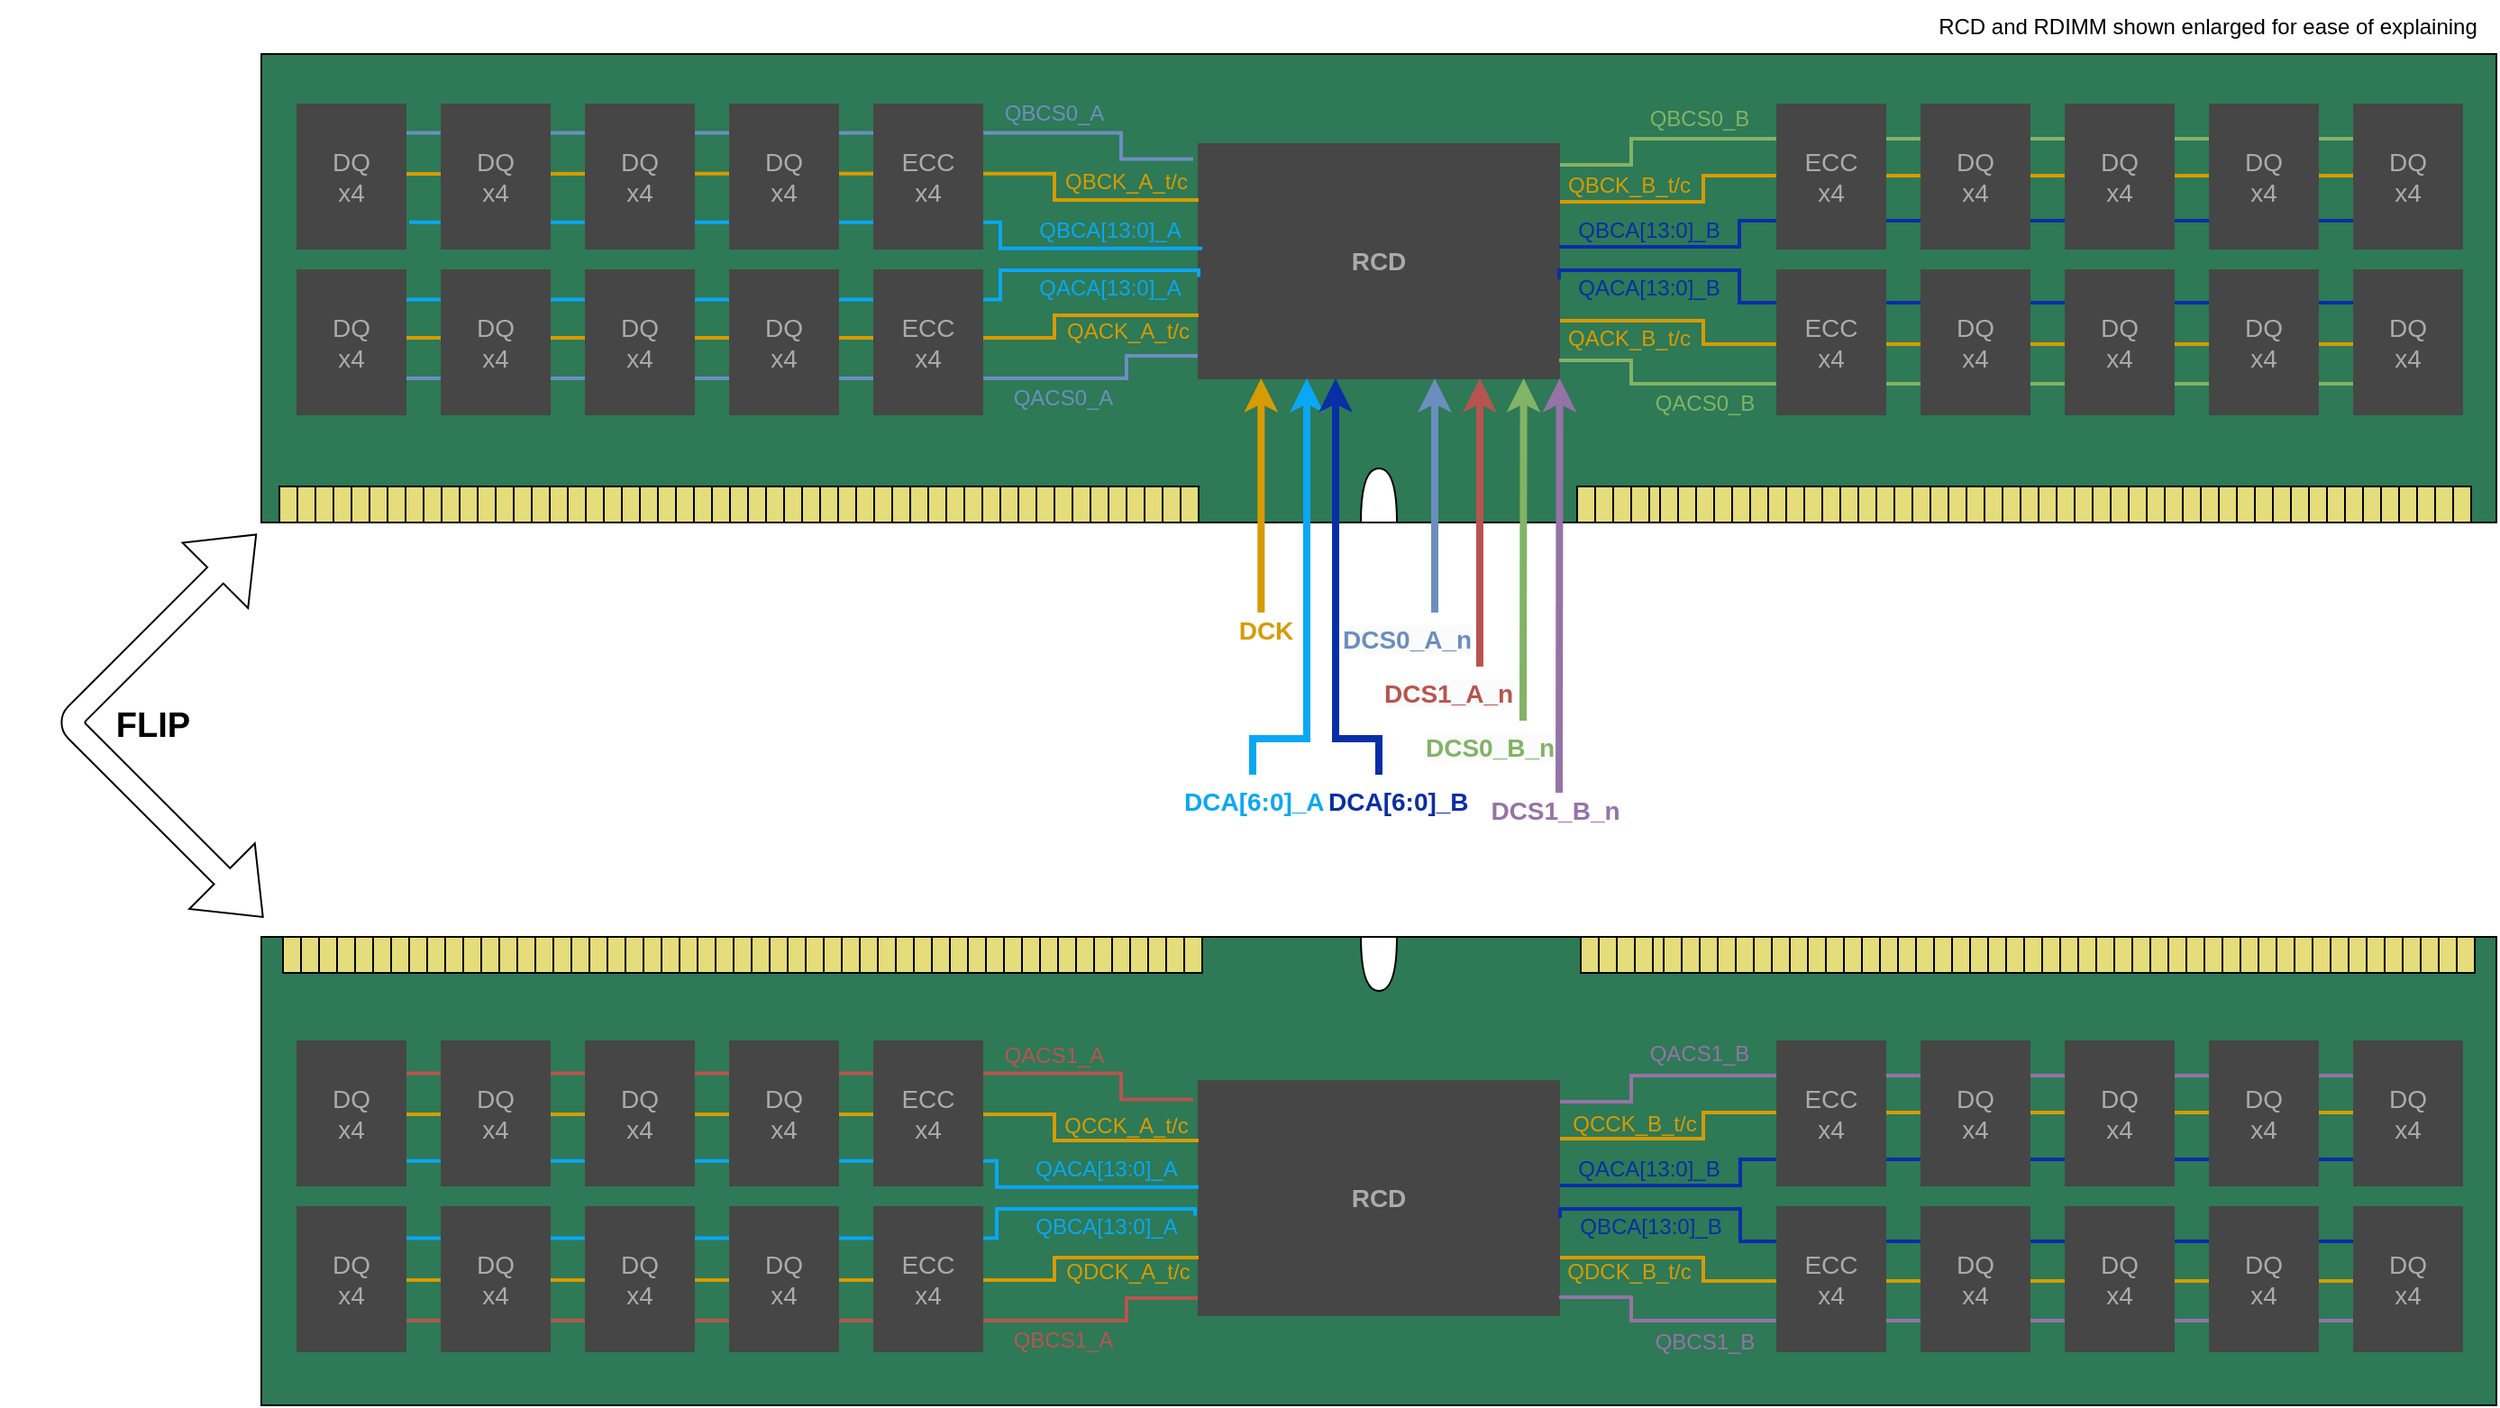 <mxfile version="24.7.13">
  <diagram name="Page-1" id="sttVDp4EgjfHspVwnQdw">
    <mxGraphModel dx="2280" dy="814" grid="1" gridSize="10" guides="1" tooltips="1" connect="1" arrows="1" fold="1" page="1" pageScale="1" pageWidth="850" pageHeight="1100" math="0" shadow="0">
      <root>
        <mxCell id="0" />
        <mxCell id="1" parent="0" />
        <mxCell id="HA4-nWGH4tqKeBmrAW9M-298" value="" style="rounded=0;whiteSpace=wrap;html=1;fillColor=#2e7956;" vertex="1" parent="1">
          <mxGeometry x="-70" y="140" width="1240" height="260" as="geometry" />
        </mxCell>
        <mxCell id="HA4-nWGH4tqKeBmrAW9M-299" value="" style="rounded=0;whiteSpace=wrap;html=1;fillColor=#e5dc7b;" vertex="1" parent="1">
          <mxGeometry x="60" y="380" width="10" height="20" as="geometry" />
        </mxCell>
        <mxCell id="HA4-nWGH4tqKeBmrAW9M-300" value="" style="rounded=0;whiteSpace=wrap;html=1;fillColor=#e5dc7b;" vertex="1" parent="1">
          <mxGeometry x="70" y="380" width="10" height="20" as="geometry" />
        </mxCell>
        <mxCell id="HA4-nWGH4tqKeBmrAW9M-301" value="" style="rounded=0;whiteSpace=wrap;html=1;fillColor=#e5dc7b;" vertex="1" parent="1">
          <mxGeometry x="80" y="380" width="10" height="20" as="geometry" />
        </mxCell>
        <mxCell id="HA4-nWGH4tqKeBmrAW9M-302" value="" style="rounded=0;whiteSpace=wrap;html=1;fillColor=#e5dc7b;" vertex="1" parent="1">
          <mxGeometry x="90" y="380" width="10" height="20" as="geometry" />
        </mxCell>
        <mxCell id="HA4-nWGH4tqKeBmrAW9M-303" value="" style="rounded=0;whiteSpace=wrap;html=1;fillColor=#e5dc7b;" vertex="1" parent="1">
          <mxGeometry x="100" y="380" width="10" height="20" as="geometry" />
        </mxCell>
        <mxCell id="HA4-nWGH4tqKeBmrAW9M-304" value="" style="rounded=0;whiteSpace=wrap;html=1;fillColor=#e5dc7b;" vertex="1" parent="1">
          <mxGeometry x="110" y="380" width="10" height="20" as="geometry" />
        </mxCell>
        <mxCell id="HA4-nWGH4tqKeBmrAW9M-305" value="" style="rounded=0;whiteSpace=wrap;html=1;fillColor=#e5dc7b;" vertex="1" parent="1">
          <mxGeometry x="120" y="380" width="10" height="20" as="geometry" />
        </mxCell>
        <mxCell id="HA4-nWGH4tqKeBmrAW9M-306" value="" style="rounded=0;whiteSpace=wrap;html=1;fillColor=#e5dc7b;" vertex="1" parent="1">
          <mxGeometry x="130" y="380" width="10" height="20" as="geometry" />
        </mxCell>
        <mxCell id="HA4-nWGH4tqKeBmrAW9M-307" value="" style="rounded=0;whiteSpace=wrap;html=1;fillColor=#e5dc7b;" vertex="1" parent="1">
          <mxGeometry x="140" y="380" width="10" height="20" as="geometry" />
        </mxCell>
        <mxCell id="HA4-nWGH4tqKeBmrAW9M-308" value="" style="rounded=0;whiteSpace=wrap;html=1;fillColor=#e5dc7b;" vertex="1" parent="1">
          <mxGeometry x="150" y="380" width="10" height="20" as="geometry" />
        </mxCell>
        <mxCell id="HA4-nWGH4tqKeBmrAW9M-309" value="" style="rounded=0;whiteSpace=wrap;html=1;fillColor=#e5dc7b;" vertex="1" parent="1">
          <mxGeometry x="160" y="380" width="10" height="20" as="geometry" />
        </mxCell>
        <mxCell id="HA4-nWGH4tqKeBmrAW9M-310" value="" style="rounded=0;whiteSpace=wrap;html=1;fillColor=#e5dc7b;" vertex="1" parent="1">
          <mxGeometry x="170" y="380" width="10" height="20" as="geometry" />
        </mxCell>
        <mxCell id="HA4-nWGH4tqKeBmrAW9M-311" value="" style="rounded=0;whiteSpace=wrap;html=1;fillColor=#e5dc7b;" vertex="1" parent="1">
          <mxGeometry x="180" y="380" width="10" height="20" as="geometry" />
        </mxCell>
        <mxCell id="HA4-nWGH4tqKeBmrAW9M-312" value="" style="rounded=0;whiteSpace=wrap;html=1;fillColor=#e5dc7b;" vertex="1" parent="1">
          <mxGeometry x="190" y="380" width="10" height="20" as="geometry" />
        </mxCell>
        <mxCell id="HA4-nWGH4tqKeBmrAW9M-313" value="" style="rounded=0;whiteSpace=wrap;html=1;fillColor=#e5dc7b;" vertex="1" parent="1">
          <mxGeometry x="200" y="380" width="10" height="20" as="geometry" />
        </mxCell>
        <mxCell id="HA4-nWGH4tqKeBmrAW9M-314" value="" style="rounded=0;whiteSpace=wrap;html=1;fillColor=#e5dc7b;" vertex="1" parent="1">
          <mxGeometry x="210" y="380" width="10" height="20" as="geometry" />
        </mxCell>
        <mxCell id="HA4-nWGH4tqKeBmrAW9M-315" value="" style="rounded=0;whiteSpace=wrap;html=1;fillColor=#e5dc7b;" vertex="1" parent="1">
          <mxGeometry x="220" y="380" width="10" height="20" as="geometry" />
        </mxCell>
        <mxCell id="HA4-nWGH4tqKeBmrAW9M-316" value="" style="rounded=0;whiteSpace=wrap;html=1;fillColor=#e5dc7b;" vertex="1" parent="1">
          <mxGeometry x="230" y="380" width="10" height="20" as="geometry" />
        </mxCell>
        <mxCell id="HA4-nWGH4tqKeBmrAW9M-317" value="" style="rounded=0;whiteSpace=wrap;html=1;fillColor=#e5dc7b;" vertex="1" parent="1">
          <mxGeometry x="240" y="380" width="10" height="20" as="geometry" />
        </mxCell>
        <mxCell id="HA4-nWGH4tqKeBmrAW9M-318" value="" style="rounded=0;whiteSpace=wrap;html=1;fillColor=#e5dc7b;" vertex="1" parent="1">
          <mxGeometry x="250" y="380" width="10" height="20" as="geometry" />
        </mxCell>
        <mxCell id="HA4-nWGH4tqKeBmrAW9M-319" value="" style="rounded=0;whiteSpace=wrap;html=1;fillColor=#e5dc7b;" vertex="1" parent="1">
          <mxGeometry x="260" y="380" width="10" height="20" as="geometry" />
        </mxCell>
        <mxCell id="HA4-nWGH4tqKeBmrAW9M-320" value="" style="rounded=0;whiteSpace=wrap;html=1;fillColor=#e5dc7b;" vertex="1" parent="1">
          <mxGeometry x="270" y="380" width="10" height="20" as="geometry" />
        </mxCell>
        <mxCell id="HA4-nWGH4tqKeBmrAW9M-321" value="" style="rounded=0;whiteSpace=wrap;html=1;fillColor=#e5dc7b;" vertex="1" parent="1">
          <mxGeometry x="280" y="380" width="10" height="20" as="geometry" />
        </mxCell>
        <mxCell id="HA4-nWGH4tqKeBmrAW9M-322" value="" style="rounded=0;whiteSpace=wrap;html=1;fillColor=#e5dc7b;" vertex="1" parent="1">
          <mxGeometry x="290" y="380" width="10" height="20" as="geometry" />
        </mxCell>
        <mxCell id="HA4-nWGH4tqKeBmrAW9M-323" value="" style="rounded=0;whiteSpace=wrap;html=1;fillColor=#e5dc7b;" vertex="1" parent="1">
          <mxGeometry x="300" y="380" width="10" height="20" as="geometry" />
        </mxCell>
        <mxCell id="HA4-nWGH4tqKeBmrAW9M-324" value="" style="rounded=0;whiteSpace=wrap;html=1;fillColor=#e5dc7b;" vertex="1" parent="1">
          <mxGeometry x="310" y="380" width="10" height="20" as="geometry" />
        </mxCell>
        <mxCell id="HA4-nWGH4tqKeBmrAW9M-325" value="" style="rounded=0;whiteSpace=wrap;html=1;fillColor=#e5dc7b;" vertex="1" parent="1">
          <mxGeometry x="320" y="380" width="10" height="20" as="geometry" />
        </mxCell>
        <mxCell id="HA4-nWGH4tqKeBmrAW9M-326" value="" style="rounded=0;whiteSpace=wrap;html=1;fillColor=#e5dc7b;" vertex="1" parent="1">
          <mxGeometry x="330" y="380" width="10" height="20" as="geometry" />
        </mxCell>
        <mxCell id="HA4-nWGH4tqKeBmrAW9M-327" value="" style="rounded=0;whiteSpace=wrap;html=1;fillColor=#e5dc7b;" vertex="1" parent="1">
          <mxGeometry x="340" y="380" width="10" height="20" as="geometry" />
        </mxCell>
        <mxCell id="HA4-nWGH4tqKeBmrAW9M-328" value="" style="rounded=0;whiteSpace=wrap;html=1;fillColor=#e5dc7b;" vertex="1" parent="1">
          <mxGeometry x="350" y="380" width="10" height="20" as="geometry" />
        </mxCell>
        <mxCell id="HA4-nWGH4tqKeBmrAW9M-329" value="" style="rounded=0;whiteSpace=wrap;html=1;fillColor=#e5dc7b;" vertex="1" parent="1">
          <mxGeometry x="360" y="380" width="10" height="20" as="geometry" />
        </mxCell>
        <mxCell id="HA4-nWGH4tqKeBmrAW9M-330" value="" style="rounded=0;whiteSpace=wrap;html=1;fillColor=#e5dc7b;" vertex="1" parent="1">
          <mxGeometry x="370" y="380" width="10" height="20" as="geometry" />
        </mxCell>
        <mxCell id="HA4-nWGH4tqKeBmrAW9M-331" value="" style="rounded=0;whiteSpace=wrap;html=1;fillColor=#e5dc7b;" vertex="1" parent="1">
          <mxGeometry x="380" y="380" width="10" height="20" as="geometry" />
        </mxCell>
        <mxCell id="HA4-nWGH4tqKeBmrAW9M-332" value="" style="rounded=0;whiteSpace=wrap;html=1;fillColor=#e5dc7b;" vertex="1" parent="1">
          <mxGeometry x="390" y="380" width="10" height="20" as="geometry" />
        </mxCell>
        <mxCell id="HA4-nWGH4tqKeBmrAW9M-333" value="" style="rounded=0;whiteSpace=wrap;html=1;fillColor=#e5dc7b;" vertex="1" parent="1">
          <mxGeometry x="400" y="380" width="10" height="20" as="geometry" />
        </mxCell>
        <mxCell id="HA4-nWGH4tqKeBmrAW9M-334" value="" style="rounded=0;whiteSpace=wrap;html=1;fillColor=#e5dc7b;" vertex="1" parent="1">
          <mxGeometry x="410" y="380" width="10" height="20" as="geometry" />
        </mxCell>
        <mxCell id="HA4-nWGH4tqKeBmrAW9M-335" value="" style="rounded=0;whiteSpace=wrap;html=1;fillColor=#e5dc7b;" vertex="1" parent="1">
          <mxGeometry x="420" y="380" width="10" height="20" as="geometry" />
        </mxCell>
        <mxCell id="HA4-nWGH4tqKeBmrAW9M-336" value="" style="rounded=0;whiteSpace=wrap;html=1;fillColor=#e5dc7b;" vertex="1" parent="1">
          <mxGeometry x="430" y="380" width="10" height="20" as="geometry" />
        </mxCell>
        <mxCell id="HA4-nWGH4tqKeBmrAW9M-337" value="" style="rounded=0;whiteSpace=wrap;html=1;fillColor=#e5dc7b;" vertex="1" parent="1">
          <mxGeometry x="660" y="380" width="10" height="20" as="geometry" />
        </mxCell>
        <mxCell id="HA4-nWGH4tqKeBmrAW9M-338" value="" style="rounded=0;whiteSpace=wrap;html=1;fillColor=#e5dc7b;" vertex="1" parent="1">
          <mxGeometry x="676" y="380" width="10" height="20" as="geometry" />
        </mxCell>
        <mxCell id="HA4-nWGH4tqKeBmrAW9M-339" value="" style="rounded=0;whiteSpace=wrap;html=1;fillColor=#e5dc7b;" vertex="1" parent="1">
          <mxGeometry x="686" y="380" width="10" height="20" as="geometry" />
        </mxCell>
        <mxCell id="HA4-nWGH4tqKeBmrAW9M-340" value="" style="rounded=0;whiteSpace=wrap;html=1;fillColor=#e5dc7b;" vertex="1" parent="1">
          <mxGeometry x="696" y="380" width="10" height="20" as="geometry" />
        </mxCell>
        <mxCell id="HA4-nWGH4tqKeBmrAW9M-341" value="" style="rounded=0;whiteSpace=wrap;html=1;fillColor=#e5dc7b;" vertex="1" parent="1">
          <mxGeometry x="706" y="380" width="10" height="20" as="geometry" />
        </mxCell>
        <mxCell id="HA4-nWGH4tqKeBmrAW9M-342" value="" style="rounded=0;whiteSpace=wrap;html=1;fillColor=#e5dc7b;" vertex="1" parent="1">
          <mxGeometry x="716" y="380" width="10" height="20" as="geometry" />
        </mxCell>
        <mxCell id="HA4-nWGH4tqKeBmrAW9M-343" value="" style="rounded=0;whiteSpace=wrap;html=1;fillColor=#e5dc7b;" vertex="1" parent="1">
          <mxGeometry x="726" y="380" width="10" height="20" as="geometry" />
        </mxCell>
        <mxCell id="HA4-nWGH4tqKeBmrAW9M-344" value="" style="rounded=0;whiteSpace=wrap;html=1;fillColor=#e5dc7b;" vertex="1" parent="1">
          <mxGeometry x="736" y="380" width="10" height="20" as="geometry" />
        </mxCell>
        <mxCell id="HA4-nWGH4tqKeBmrAW9M-345" value="" style="rounded=0;whiteSpace=wrap;html=1;fillColor=#e5dc7b;" vertex="1" parent="1">
          <mxGeometry x="746" y="380" width="10" height="20" as="geometry" />
        </mxCell>
        <mxCell id="HA4-nWGH4tqKeBmrAW9M-346" value="" style="rounded=0;whiteSpace=wrap;html=1;fillColor=#e5dc7b;" vertex="1" parent="1">
          <mxGeometry x="756" y="380" width="10" height="20" as="geometry" />
        </mxCell>
        <mxCell id="HA4-nWGH4tqKeBmrAW9M-347" value="" style="rounded=0;whiteSpace=wrap;html=1;fillColor=#e5dc7b;" vertex="1" parent="1">
          <mxGeometry x="766" y="380" width="10" height="20" as="geometry" />
        </mxCell>
        <mxCell id="HA4-nWGH4tqKeBmrAW9M-348" value="" style="rounded=0;whiteSpace=wrap;html=1;fillColor=#e5dc7b;" vertex="1" parent="1">
          <mxGeometry x="776" y="380" width="10" height="20" as="geometry" />
        </mxCell>
        <mxCell id="HA4-nWGH4tqKeBmrAW9M-349" value="" style="rounded=0;whiteSpace=wrap;html=1;fillColor=#e5dc7b;" vertex="1" parent="1">
          <mxGeometry x="786" y="380" width="10" height="20" as="geometry" />
        </mxCell>
        <mxCell id="HA4-nWGH4tqKeBmrAW9M-350" value="" style="rounded=0;whiteSpace=wrap;html=1;fillColor=#e5dc7b;" vertex="1" parent="1">
          <mxGeometry x="796" y="380" width="10" height="20" as="geometry" />
        </mxCell>
        <mxCell id="HA4-nWGH4tqKeBmrAW9M-351" value="" style="rounded=0;whiteSpace=wrap;html=1;fillColor=#e5dc7b;" vertex="1" parent="1">
          <mxGeometry x="806" y="380" width="10" height="20" as="geometry" />
        </mxCell>
        <mxCell id="HA4-nWGH4tqKeBmrAW9M-352" value="" style="rounded=0;whiteSpace=wrap;html=1;fillColor=#e5dc7b;" vertex="1" parent="1">
          <mxGeometry x="816" y="380" width="10" height="20" as="geometry" />
        </mxCell>
        <mxCell id="HA4-nWGH4tqKeBmrAW9M-353" value="" style="rounded=0;whiteSpace=wrap;html=1;fillColor=#e5dc7b;" vertex="1" parent="1">
          <mxGeometry x="826" y="380" width="10" height="20" as="geometry" />
        </mxCell>
        <mxCell id="HA4-nWGH4tqKeBmrAW9M-354" value="" style="rounded=0;whiteSpace=wrap;html=1;fillColor=#e5dc7b;" vertex="1" parent="1">
          <mxGeometry x="836" y="380" width="10" height="20" as="geometry" />
        </mxCell>
        <mxCell id="HA4-nWGH4tqKeBmrAW9M-355" value="" style="rounded=0;whiteSpace=wrap;html=1;fillColor=#e5dc7b;" vertex="1" parent="1">
          <mxGeometry x="846" y="380" width="10" height="20" as="geometry" />
        </mxCell>
        <mxCell id="HA4-nWGH4tqKeBmrAW9M-356" value="" style="rounded=0;whiteSpace=wrap;html=1;fillColor=#e5dc7b;" vertex="1" parent="1">
          <mxGeometry x="856" y="380" width="10" height="20" as="geometry" />
        </mxCell>
        <mxCell id="HA4-nWGH4tqKeBmrAW9M-357" value="" style="rounded=0;whiteSpace=wrap;html=1;fillColor=#e5dc7b;" vertex="1" parent="1">
          <mxGeometry x="866" y="380" width="10" height="20" as="geometry" />
        </mxCell>
        <mxCell id="HA4-nWGH4tqKeBmrAW9M-358" value="" style="rounded=0;whiteSpace=wrap;html=1;fillColor=#e5dc7b;" vertex="1" parent="1">
          <mxGeometry x="876" y="380" width="10" height="20" as="geometry" />
        </mxCell>
        <mxCell id="HA4-nWGH4tqKeBmrAW9M-359" value="" style="rounded=0;whiteSpace=wrap;html=1;fillColor=#e5dc7b;" vertex="1" parent="1">
          <mxGeometry x="886" y="380" width="10" height="20" as="geometry" />
        </mxCell>
        <mxCell id="HA4-nWGH4tqKeBmrAW9M-360" value="" style="rounded=0;whiteSpace=wrap;html=1;fillColor=#e5dc7b;" vertex="1" parent="1">
          <mxGeometry x="896" y="380" width="10" height="20" as="geometry" />
        </mxCell>
        <mxCell id="HA4-nWGH4tqKeBmrAW9M-361" value="" style="rounded=0;whiteSpace=wrap;html=1;fillColor=#e5dc7b;" vertex="1" parent="1">
          <mxGeometry x="906" y="380" width="10" height="20" as="geometry" />
        </mxCell>
        <mxCell id="HA4-nWGH4tqKeBmrAW9M-362" value="" style="rounded=0;whiteSpace=wrap;html=1;fillColor=#e5dc7b;" vertex="1" parent="1">
          <mxGeometry x="916" y="380" width="10" height="20" as="geometry" />
        </mxCell>
        <mxCell id="HA4-nWGH4tqKeBmrAW9M-363" value="" style="rounded=0;whiteSpace=wrap;html=1;fillColor=#e5dc7b;" vertex="1" parent="1">
          <mxGeometry x="926" y="380" width="10" height="20" as="geometry" />
        </mxCell>
        <mxCell id="HA4-nWGH4tqKeBmrAW9M-364" value="" style="rounded=0;whiteSpace=wrap;html=1;fillColor=#e5dc7b;" vertex="1" parent="1">
          <mxGeometry x="936" y="380" width="10" height="20" as="geometry" />
        </mxCell>
        <mxCell id="HA4-nWGH4tqKeBmrAW9M-365" value="" style="rounded=0;whiteSpace=wrap;html=1;fillColor=#e5dc7b;" vertex="1" parent="1">
          <mxGeometry x="946" y="380" width="10" height="20" as="geometry" />
        </mxCell>
        <mxCell id="HA4-nWGH4tqKeBmrAW9M-366" value="" style="rounded=0;whiteSpace=wrap;html=1;fillColor=#e5dc7b;" vertex="1" parent="1">
          <mxGeometry x="956" y="380" width="10" height="20" as="geometry" />
        </mxCell>
        <mxCell id="HA4-nWGH4tqKeBmrAW9M-367" value="" style="rounded=0;whiteSpace=wrap;html=1;fillColor=#e5dc7b;" vertex="1" parent="1">
          <mxGeometry x="966" y="380" width="10" height="20" as="geometry" />
        </mxCell>
        <mxCell id="HA4-nWGH4tqKeBmrAW9M-368" value="" style="rounded=0;whiteSpace=wrap;html=1;fillColor=#e5dc7b;" vertex="1" parent="1">
          <mxGeometry x="976" y="380" width="10" height="20" as="geometry" />
        </mxCell>
        <mxCell id="HA4-nWGH4tqKeBmrAW9M-369" value="" style="rounded=0;whiteSpace=wrap;html=1;fillColor=#e5dc7b;" vertex="1" parent="1">
          <mxGeometry x="986" y="380" width="10" height="20" as="geometry" />
        </mxCell>
        <mxCell id="HA4-nWGH4tqKeBmrAW9M-370" value="" style="rounded=0;whiteSpace=wrap;html=1;fillColor=#e5dc7b;" vertex="1" parent="1">
          <mxGeometry x="996" y="380" width="10" height="20" as="geometry" />
        </mxCell>
        <mxCell id="HA4-nWGH4tqKeBmrAW9M-371" value="" style="rounded=0;whiteSpace=wrap;html=1;fillColor=#e5dc7b;" vertex="1" parent="1">
          <mxGeometry x="1006" y="380" width="10" height="20" as="geometry" />
        </mxCell>
        <mxCell id="HA4-nWGH4tqKeBmrAW9M-372" value="" style="rounded=0;whiteSpace=wrap;html=1;fillColor=#e5dc7b;" vertex="1" parent="1">
          <mxGeometry x="1016" y="380" width="10" height="20" as="geometry" />
        </mxCell>
        <mxCell id="HA4-nWGH4tqKeBmrAW9M-373" value="" style="rounded=0;whiteSpace=wrap;html=1;fillColor=#e5dc7b;" vertex="1" parent="1">
          <mxGeometry x="1026" y="380" width="10" height="20" as="geometry" />
        </mxCell>
        <mxCell id="HA4-nWGH4tqKeBmrAW9M-374" value="" style="rounded=0;whiteSpace=wrap;html=1;fillColor=#e5dc7b;" vertex="1" parent="1">
          <mxGeometry x="1036" y="380" width="10" height="20" as="geometry" />
        </mxCell>
        <mxCell id="HA4-nWGH4tqKeBmrAW9M-375" value="" style="rounded=0;whiteSpace=wrap;html=1;fillColor=#e5dc7b;" vertex="1" parent="1">
          <mxGeometry x="1046" y="380" width="10" height="20" as="geometry" />
        </mxCell>
        <mxCell id="HA4-nWGH4tqKeBmrAW9M-376" value="" style="shape=or;whiteSpace=wrap;html=1;direction=north;" vertex="1" parent="1">
          <mxGeometry x="540" y="370" width="20" height="30" as="geometry" />
        </mxCell>
        <mxCell id="HA4-nWGH4tqKeBmrAW9M-377" value="" style="rounded=0;whiteSpace=wrap;html=1;fillColor=#e5dc7b;" vertex="1" parent="1">
          <mxGeometry x="670" y="380" width="10" height="20" as="geometry" />
        </mxCell>
        <mxCell id="HA4-nWGH4tqKeBmrAW9M-378" value="" style="rounded=0;whiteSpace=wrap;html=1;fillColor=#e5dc7b;" vertex="1" parent="1">
          <mxGeometry x="680" y="380" width="10" height="20" as="geometry" />
        </mxCell>
        <mxCell id="HA4-nWGH4tqKeBmrAW9M-379" value="" style="rounded=0;whiteSpace=wrap;html=1;fillColor=#e5dc7b;" vertex="1" parent="1">
          <mxGeometry x="690" y="380" width="10" height="20" as="geometry" />
        </mxCell>
        <mxCell id="HA4-nWGH4tqKeBmrAW9M-380" value="" style="rounded=0;whiteSpace=wrap;html=1;fillColor=#e5dc7b;" vertex="1" parent="1">
          <mxGeometry x="440" y="380" width="10" height="20" as="geometry" />
        </mxCell>
        <mxCell id="HA4-nWGH4tqKeBmrAW9M-381" style="edgeStyle=orthogonalEdgeStyle;rounded=0;orthogonalLoop=1;jettySize=auto;html=1;exitX=0.25;exitY=1;exitDx=0;exitDy=0;entryX=1;entryY=0.5;entryDx=0;entryDy=0;strokeWidth=2;strokeColor=#6c8ebf;endArrow=none;endFill=0;fillColor=#dae8fc;" edge="1" parent="1">
          <mxGeometry relative="1" as="geometry">
            <mxPoint x="447" y="198.25" as="sourcePoint" />
            <mxPoint x="7" y="183.75" as="targetPoint" />
            <Array as="points">
              <mxPoint x="407" y="198.75" />
              <mxPoint x="407" y="183.75" />
            </Array>
          </mxGeometry>
        </mxCell>
        <mxCell id="HA4-nWGH4tqKeBmrAW9M-382" style="edgeStyle=orthogonalEdgeStyle;rounded=0;orthogonalLoop=1;jettySize=auto;html=1;exitX=0.75;exitY=1;exitDx=0;exitDy=0;strokeWidth=2;strokeColor=#6c8ebf;endArrow=none;endFill=0;fillColor=#dae8fc;" edge="1" parent="1">
          <mxGeometry relative="1" as="geometry">
            <mxPoint x="450" y="307.5" as="sourcePoint" />
            <mxPoint x="10" y="320" as="targetPoint" />
            <Array as="points">
              <mxPoint x="410" y="307" />
              <mxPoint x="410" y="320" />
            </Array>
          </mxGeometry>
        </mxCell>
        <mxCell id="HA4-nWGH4tqKeBmrAW9M-383" style="edgeStyle=orthogonalEdgeStyle;rounded=0;orthogonalLoop=1;jettySize=auto;html=1;exitX=0.25;exitY=0;exitDx=0;exitDy=0;strokeWidth=2;strokeColor=#82b366;endArrow=none;endFill=0;fillColor=#d5e8d4;" edge="1" parent="1">
          <mxGeometry relative="1" as="geometry">
            <mxPoint x="650" y="201.5" as="sourcePoint" />
            <mxPoint x="1091" y="187" as="targetPoint" />
            <Array as="points">
              <mxPoint x="690" y="202" />
              <mxPoint x="690" y="187" />
            </Array>
          </mxGeometry>
        </mxCell>
        <mxCell id="HA4-nWGH4tqKeBmrAW9M-384" value="&lt;font style=&quot;font-size: 14px;&quot; color=&quot;#ababab&quot;&gt;&lt;b&gt;RCD&lt;/b&gt;&lt;/font&gt;" style="rounded=0;whiteSpace=wrap;html=1;strokeColor=#454744;fillColor=#464646;direction=south;" vertex="1" parent="1">
          <mxGeometry x="450" y="190" width="200" height="130" as="geometry" />
        </mxCell>
        <mxCell id="HA4-nWGH4tqKeBmrAW9M-385" value="" style="endArrow=classic;html=1;rounded=0;strokeWidth=4;fillColor=#ffe6cc;strokeColor=#d79b00;" edge="1" parent="1">
          <mxGeometry width="50" height="50" relative="1" as="geometry">
            <mxPoint x="484.66" y="450" as="sourcePoint" />
            <mxPoint x="484.66" y="320" as="targetPoint" />
          </mxGeometry>
        </mxCell>
        <mxCell id="HA4-nWGH4tqKeBmrAW9M-386" value="" style="endArrow=classic;html=1;rounded=0;strokeWidth=4;fillColor=#dae8fc;strokeColor=#6c8ebf;" edge="1" parent="1">
          <mxGeometry width="50" height="50" relative="1" as="geometry">
            <mxPoint x="581" y="450" as="sourcePoint" />
            <mxPoint x="581" y="320" as="targetPoint" />
          </mxGeometry>
        </mxCell>
        <mxCell id="HA4-nWGH4tqKeBmrAW9M-387" value="DCK" style="text;html=1;align=center;verticalAlign=middle;whiteSpace=wrap;rounded=0;fontColor=#d79b00;fontStyle=1;fontSize=14;" vertex="1" parent="1">
          <mxGeometry x="470" y="450" width="35" height="20" as="geometry" />
        </mxCell>
        <mxCell id="HA4-nWGH4tqKeBmrAW9M-388" value="" style="endArrow=classic;html=1;rounded=0;exitX=1;exitY=1;exitDx=0;exitDy=0;strokeWidth=4;fillColor=#f8cecc;strokeColor=#b85450;" edge="1" parent="1">
          <mxGeometry width="50" height="50" relative="1" as="geometry">
            <mxPoint x="606" y="480" as="sourcePoint" />
            <mxPoint x="606" y="320" as="targetPoint" />
          </mxGeometry>
        </mxCell>
        <mxCell id="HA4-nWGH4tqKeBmrAW9M-389" value="" style="endArrow=classic;html=1;rounded=0;strokeWidth=4;fillColor=#d5e8d4;strokeColor=#82b366;" edge="1" parent="1">
          <mxGeometry width="50" height="50" relative="1" as="geometry">
            <mxPoint x="630" y="510" as="sourcePoint" />
            <mxPoint x="630.31" y="320" as="targetPoint" />
          </mxGeometry>
        </mxCell>
        <mxCell id="HA4-nWGH4tqKeBmrAW9M-390" value="" style="endArrow=classic;html=1;rounded=0;strokeWidth=4;fillColor=#e1d5e7;strokeColor=#9673a6;" edge="1" parent="1">
          <mxGeometry width="50" height="50" relative="1" as="geometry">
            <mxPoint x="650" y="550" as="sourcePoint" />
            <mxPoint x="650.31" y="320" as="targetPoint" />
          </mxGeometry>
        </mxCell>
        <mxCell id="HA4-nWGH4tqKeBmrAW9M-391" value="&lt;div&gt;&lt;span style=&quot;background-color: initial;&quot;&gt;DCS1_B_n&lt;/span&gt;&lt;br&gt;&lt;/div&gt;" style="text;html=1;align=center;verticalAlign=middle;whiteSpace=wrap;rounded=0;fontColor=#9673a6;fontStyle=1;fontSize=14;" vertex="1" parent="1">
          <mxGeometry x="603" y="550" width="90" height="20" as="geometry" />
        </mxCell>
        <mxCell id="HA4-nWGH4tqKeBmrAW9M-392" value="RCD and RDIMM shown enlarged for ease of explaining" style="text;html=1;align=center;verticalAlign=middle;whiteSpace=wrap;rounded=0;" vertex="1" parent="1">
          <mxGeometry x="850" y="110" width="320" height="30" as="geometry" />
        </mxCell>
        <mxCell id="HA4-nWGH4tqKeBmrAW9M-393" value="" style="rounded=0;whiteSpace=wrap;html=1;fillColor=#e5dc7b;" vertex="1" parent="1">
          <mxGeometry x="-60" y="380" width="10" height="20" as="geometry" />
        </mxCell>
        <mxCell id="HA4-nWGH4tqKeBmrAW9M-394" value="" style="rounded=0;whiteSpace=wrap;html=1;fillColor=#e5dc7b;" vertex="1" parent="1">
          <mxGeometry x="-50" y="380" width="10" height="20" as="geometry" />
        </mxCell>
        <mxCell id="HA4-nWGH4tqKeBmrAW9M-395" value="" style="rounded=0;whiteSpace=wrap;html=1;fillColor=#e5dc7b;" vertex="1" parent="1">
          <mxGeometry x="-40" y="380" width="10" height="20" as="geometry" />
        </mxCell>
        <mxCell id="HA4-nWGH4tqKeBmrAW9M-396" value="" style="rounded=0;whiteSpace=wrap;html=1;fillColor=#e5dc7b;" vertex="1" parent="1">
          <mxGeometry x="-30" y="380" width="10" height="20" as="geometry" />
        </mxCell>
        <mxCell id="HA4-nWGH4tqKeBmrAW9M-397" value="" style="rounded=0;whiteSpace=wrap;html=1;fillColor=#e5dc7b;" vertex="1" parent="1">
          <mxGeometry x="-20" y="380" width="10" height="20" as="geometry" />
        </mxCell>
        <mxCell id="HA4-nWGH4tqKeBmrAW9M-398" value="" style="rounded=0;whiteSpace=wrap;html=1;fillColor=#e5dc7b;" vertex="1" parent="1">
          <mxGeometry x="-10" y="380" width="10" height="20" as="geometry" />
        </mxCell>
        <mxCell id="HA4-nWGH4tqKeBmrAW9M-399" value="" style="rounded=0;whiteSpace=wrap;html=1;fillColor=#e5dc7b;" vertex="1" parent="1">
          <mxGeometry y="380" width="10" height="20" as="geometry" />
        </mxCell>
        <mxCell id="HA4-nWGH4tqKeBmrAW9M-400" value="" style="rounded=0;whiteSpace=wrap;html=1;fillColor=#e5dc7b;" vertex="1" parent="1">
          <mxGeometry x="10" y="380" width="10" height="20" as="geometry" />
        </mxCell>
        <mxCell id="HA4-nWGH4tqKeBmrAW9M-401" value="" style="rounded=0;whiteSpace=wrap;html=1;fillColor=#e5dc7b;" vertex="1" parent="1">
          <mxGeometry x="20" y="380" width="10" height="20" as="geometry" />
        </mxCell>
        <mxCell id="HA4-nWGH4tqKeBmrAW9M-402" value="" style="rounded=0;whiteSpace=wrap;html=1;fillColor=#e5dc7b;" vertex="1" parent="1">
          <mxGeometry x="30" y="380" width="10" height="20" as="geometry" />
        </mxCell>
        <mxCell id="HA4-nWGH4tqKeBmrAW9M-403" value="" style="rounded=0;whiteSpace=wrap;html=1;fillColor=#e5dc7b;" vertex="1" parent="1">
          <mxGeometry x="40" y="380" width="10" height="20" as="geometry" />
        </mxCell>
        <mxCell id="HA4-nWGH4tqKeBmrAW9M-404" value="" style="rounded=0;whiteSpace=wrap;html=1;fillColor=#e5dc7b;" vertex="1" parent="1">
          <mxGeometry x="50" y="380" width="10" height="20" as="geometry" />
        </mxCell>
        <mxCell id="HA4-nWGH4tqKeBmrAW9M-405" value="" style="rounded=0;whiteSpace=wrap;html=1;fillColor=#e5dc7b;" vertex="1" parent="1">
          <mxGeometry x="1056" y="380" width="10" height="20" as="geometry" />
        </mxCell>
        <mxCell id="HA4-nWGH4tqKeBmrAW9M-406" value="" style="rounded=0;whiteSpace=wrap;html=1;fillColor=#e5dc7b;" vertex="1" parent="1">
          <mxGeometry x="1066" y="380" width="10" height="20" as="geometry" />
        </mxCell>
        <mxCell id="HA4-nWGH4tqKeBmrAW9M-407" value="" style="rounded=0;whiteSpace=wrap;html=1;fillColor=#e5dc7b;" vertex="1" parent="1">
          <mxGeometry x="1076" y="380" width="10" height="20" as="geometry" />
        </mxCell>
        <mxCell id="HA4-nWGH4tqKeBmrAW9M-408" value="" style="rounded=0;whiteSpace=wrap;html=1;fillColor=#e5dc7b;" vertex="1" parent="1">
          <mxGeometry x="1086" y="380" width="10" height="20" as="geometry" />
        </mxCell>
        <mxCell id="HA4-nWGH4tqKeBmrAW9M-409" value="" style="rounded=0;whiteSpace=wrap;html=1;fillColor=#e5dc7b;" vertex="1" parent="1">
          <mxGeometry x="1096" y="380" width="10" height="20" as="geometry" />
        </mxCell>
        <mxCell id="HA4-nWGH4tqKeBmrAW9M-410" value="" style="rounded=0;whiteSpace=wrap;html=1;fillColor=#e5dc7b;" vertex="1" parent="1">
          <mxGeometry x="1106" y="380" width="10" height="20" as="geometry" />
        </mxCell>
        <mxCell id="HA4-nWGH4tqKeBmrAW9M-411" value="" style="rounded=0;whiteSpace=wrap;html=1;fillColor=#e5dc7b;" vertex="1" parent="1">
          <mxGeometry x="1116" y="380" width="10" height="20" as="geometry" />
        </mxCell>
        <mxCell id="HA4-nWGH4tqKeBmrAW9M-412" value="" style="rounded=0;whiteSpace=wrap;html=1;fillColor=#e5dc7b;" vertex="1" parent="1">
          <mxGeometry x="1126" y="380" width="10" height="20" as="geometry" />
        </mxCell>
        <mxCell id="HA4-nWGH4tqKeBmrAW9M-413" value="" style="rounded=0;whiteSpace=wrap;html=1;fillColor=#e5dc7b;" vertex="1" parent="1">
          <mxGeometry x="1136" y="380" width="10" height="20" as="geometry" />
        </mxCell>
        <mxCell id="HA4-nWGH4tqKeBmrAW9M-414" value="" style="rounded=0;whiteSpace=wrap;html=1;fillColor=#e5dc7b;" vertex="1" parent="1">
          <mxGeometry x="1146" y="380" width="10" height="20" as="geometry" />
        </mxCell>
        <mxCell id="HA4-nWGH4tqKeBmrAW9M-415" value="&lt;span style=&quot;font-family: Helvetica; font-size: 14px; font-style: normal; font-variant-ligatures: normal; font-variant-caps: normal; font-weight: 700; letter-spacing: normal; orphans: 2; text-align: center; text-indent: 0px; text-transform: none; widows: 2; word-spacing: 0px; -webkit-text-stroke-width: 0px; white-space: normal; background-color: rgb(251, 251, 251); text-decoration-thickness: initial; text-decoration-style: initial; text-decoration-color: initial; float: none; display: inline !important;&quot;&gt;DCS0_A_n&lt;/span&gt;" style="text;whiteSpace=wrap;html=1;fontColor=#6c8ebf;" vertex="1" parent="1">
          <mxGeometry x="528" y="450" width="80" height="30" as="geometry" />
        </mxCell>
        <mxCell id="HA4-nWGH4tqKeBmrAW9M-416" value="&lt;span style=&quot;color: rgb(184, 84, 80); font-family: Helvetica; font-size: 14px; font-style: normal; font-variant-ligatures: normal; font-variant-caps: normal; font-weight: 700; letter-spacing: normal; orphans: 2; text-align: center; text-indent: 0px; text-transform: none; widows: 2; word-spacing: 0px; -webkit-text-stroke-width: 0px; white-space: normal; background-color: rgb(251, 251, 251); text-decoration-thickness: initial; text-decoration-style: initial; text-decoration-color: initial; display: inline !important; float: none;&quot;&gt;DCS1_A_n&lt;/span&gt;" style="text;whiteSpace=wrap;html=1;" vertex="1" parent="1">
          <mxGeometry x="551" y="480" width="80" height="20" as="geometry" />
        </mxCell>
        <mxCell id="HA4-nWGH4tqKeBmrAW9M-417" value="&lt;span style=&quot;font-family: Helvetica; font-size: 14px; font-style: normal; font-variant-ligatures: normal; font-variant-caps: normal; font-weight: 700; letter-spacing: normal; orphans: 2; text-align: center; text-indent: 0px; text-transform: none; widows: 2; word-spacing: 0px; -webkit-text-stroke-width: 0px; white-space: normal; background-color: rgb(251, 251, 251); text-decoration-thickness: initial; text-decoration-style: initial; text-decoration-color: initial; float: none; display: inline !important;&quot;&gt;DCS0_B_n&lt;/span&gt;" style="text;whiteSpace=wrap;html=1;fontColor=#82b366;" vertex="1" parent="1">
          <mxGeometry x="574" y="510" width="80" height="30" as="geometry" />
        </mxCell>
        <mxCell id="HA4-nWGH4tqKeBmrAW9M-418" style="edgeStyle=orthogonalEdgeStyle;rounded=0;orthogonalLoop=1;jettySize=auto;html=1;exitX=0.25;exitY=0;exitDx=0;exitDy=0;strokeWidth=2;strokeColor=#82b366;endArrow=none;endFill=0;entryX=0;entryY=0.5;entryDx=0;entryDy=0;fillColor=#d5e8d4;" edge="1" parent="1">
          <mxGeometry relative="1" as="geometry">
            <mxPoint x="650" y="310" as="sourcePoint" />
            <mxPoint x="1091" y="323" as="targetPoint" />
            <Array as="points">
              <mxPoint x="690" y="310" />
              <mxPoint x="690" y="323" />
            </Array>
          </mxGeometry>
        </mxCell>
        <mxCell id="HA4-nWGH4tqKeBmrAW9M-419" value="QACS0_A" style="text;html=1;align=center;verticalAlign=middle;whiteSpace=wrap;rounded=0;fontColor=#6c8ebf;" vertex="1" parent="1">
          <mxGeometry x="345" y="316" width="60" height="30" as="geometry" />
        </mxCell>
        <mxCell id="HA4-nWGH4tqKeBmrAW9M-420" value="QBCS0_A" style="text;html=1;align=center;verticalAlign=middle;whiteSpace=wrap;rounded=0;fontColor=#6c8ebf;" vertex="1" parent="1">
          <mxGeometry x="340" y="158" width="60" height="30" as="geometry" />
        </mxCell>
        <mxCell id="HA4-nWGH4tqKeBmrAW9M-421" value="QACS0_B" style="text;html=1;align=center;verticalAlign=middle;whiteSpace=wrap;rounded=0;fontColor=#82b366;" vertex="1" parent="1">
          <mxGeometry x="701" y="319" width="60" height="30" as="geometry" />
        </mxCell>
        <mxCell id="HA4-nWGH4tqKeBmrAW9M-422" value="QBCS0_B" style="text;html=1;align=center;verticalAlign=middle;whiteSpace=wrap;rounded=0;fontColor=#82b366;" vertex="1" parent="1">
          <mxGeometry x="698" y="161" width="60" height="30" as="geometry" />
        </mxCell>
        <mxCell id="HA4-nWGH4tqKeBmrAW9M-423" value="" style="rounded=0;whiteSpace=wrap;html=1;fillColor=#2e7956;" vertex="1" parent="1">
          <mxGeometry x="-70" y="630" width="1240" height="260" as="geometry" />
        </mxCell>
        <mxCell id="HA4-nWGH4tqKeBmrAW9M-424" value="" style="rounded=0;whiteSpace=wrap;html=1;fillColor=#e5dc7b;" vertex="1" parent="1">
          <mxGeometry x="62" y="630" width="10" height="20" as="geometry" />
        </mxCell>
        <mxCell id="HA4-nWGH4tqKeBmrAW9M-425" value="" style="rounded=0;whiteSpace=wrap;html=1;fillColor=#e5dc7b;" vertex="1" parent="1">
          <mxGeometry x="72" y="630" width="10" height="20" as="geometry" />
        </mxCell>
        <mxCell id="HA4-nWGH4tqKeBmrAW9M-426" value="" style="rounded=0;whiteSpace=wrap;html=1;fillColor=#e5dc7b;" vertex="1" parent="1">
          <mxGeometry x="82" y="630" width="10" height="20" as="geometry" />
        </mxCell>
        <mxCell id="HA4-nWGH4tqKeBmrAW9M-427" value="" style="rounded=0;whiteSpace=wrap;html=1;fillColor=#e5dc7b;" vertex="1" parent="1">
          <mxGeometry x="92" y="630" width="10" height="20" as="geometry" />
        </mxCell>
        <mxCell id="HA4-nWGH4tqKeBmrAW9M-428" value="" style="rounded=0;whiteSpace=wrap;html=1;fillColor=#e5dc7b;" vertex="1" parent="1">
          <mxGeometry x="102" y="630" width="10" height="20" as="geometry" />
        </mxCell>
        <mxCell id="HA4-nWGH4tqKeBmrAW9M-429" value="" style="rounded=0;whiteSpace=wrap;html=1;fillColor=#e5dc7b;" vertex="1" parent="1">
          <mxGeometry x="112" y="630" width="10" height="20" as="geometry" />
        </mxCell>
        <mxCell id="HA4-nWGH4tqKeBmrAW9M-430" value="" style="rounded=0;whiteSpace=wrap;html=1;fillColor=#e5dc7b;" vertex="1" parent="1">
          <mxGeometry x="122" y="630" width="10" height="20" as="geometry" />
        </mxCell>
        <mxCell id="HA4-nWGH4tqKeBmrAW9M-431" value="" style="rounded=0;whiteSpace=wrap;html=1;fillColor=#e5dc7b;" vertex="1" parent="1">
          <mxGeometry x="132" y="630" width="10" height="20" as="geometry" />
        </mxCell>
        <mxCell id="HA4-nWGH4tqKeBmrAW9M-432" value="" style="rounded=0;whiteSpace=wrap;html=1;fillColor=#e5dc7b;" vertex="1" parent="1">
          <mxGeometry x="142" y="630" width="10" height="20" as="geometry" />
        </mxCell>
        <mxCell id="HA4-nWGH4tqKeBmrAW9M-433" value="" style="rounded=0;whiteSpace=wrap;html=1;fillColor=#e5dc7b;" vertex="1" parent="1">
          <mxGeometry x="152" y="630" width="10" height="20" as="geometry" />
        </mxCell>
        <mxCell id="HA4-nWGH4tqKeBmrAW9M-434" value="" style="rounded=0;whiteSpace=wrap;html=1;fillColor=#e5dc7b;" vertex="1" parent="1">
          <mxGeometry x="162" y="630" width="10" height="20" as="geometry" />
        </mxCell>
        <mxCell id="HA4-nWGH4tqKeBmrAW9M-435" value="" style="rounded=0;whiteSpace=wrap;html=1;fillColor=#e5dc7b;" vertex="1" parent="1">
          <mxGeometry x="172" y="630" width="10" height="20" as="geometry" />
        </mxCell>
        <mxCell id="HA4-nWGH4tqKeBmrAW9M-436" value="" style="rounded=0;whiteSpace=wrap;html=1;fillColor=#e5dc7b;" vertex="1" parent="1">
          <mxGeometry x="182" y="630" width="10" height="20" as="geometry" />
        </mxCell>
        <mxCell id="HA4-nWGH4tqKeBmrAW9M-437" value="" style="rounded=0;whiteSpace=wrap;html=1;fillColor=#e5dc7b;" vertex="1" parent="1">
          <mxGeometry x="192" y="630" width="10" height="20" as="geometry" />
        </mxCell>
        <mxCell id="HA4-nWGH4tqKeBmrAW9M-438" value="" style="rounded=0;whiteSpace=wrap;html=1;fillColor=#e5dc7b;" vertex="1" parent="1">
          <mxGeometry x="202" y="630" width="10" height="20" as="geometry" />
        </mxCell>
        <mxCell id="HA4-nWGH4tqKeBmrAW9M-439" value="" style="rounded=0;whiteSpace=wrap;html=1;fillColor=#e5dc7b;" vertex="1" parent="1">
          <mxGeometry x="212" y="630" width="10" height="20" as="geometry" />
        </mxCell>
        <mxCell id="HA4-nWGH4tqKeBmrAW9M-440" value="" style="rounded=0;whiteSpace=wrap;html=1;fillColor=#e5dc7b;" vertex="1" parent="1">
          <mxGeometry x="222" y="630" width="10" height="20" as="geometry" />
        </mxCell>
        <mxCell id="HA4-nWGH4tqKeBmrAW9M-441" value="" style="rounded=0;whiteSpace=wrap;html=1;fillColor=#e5dc7b;" vertex="1" parent="1">
          <mxGeometry x="232" y="630" width="10" height="20" as="geometry" />
        </mxCell>
        <mxCell id="HA4-nWGH4tqKeBmrAW9M-442" value="" style="rounded=0;whiteSpace=wrap;html=1;fillColor=#e5dc7b;" vertex="1" parent="1">
          <mxGeometry x="242" y="630" width="10" height="20" as="geometry" />
        </mxCell>
        <mxCell id="HA4-nWGH4tqKeBmrAW9M-443" value="" style="rounded=0;whiteSpace=wrap;html=1;fillColor=#e5dc7b;" vertex="1" parent="1">
          <mxGeometry x="252" y="630" width="10" height="20" as="geometry" />
        </mxCell>
        <mxCell id="HA4-nWGH4tqKeBmrAW9M-444" value="" style="rounded=0;whiteSpace=wrap;html=1;fillColor=#e5dc7b;" vertex="1" parent="1">
          <mxGeometry x="262" y="630" width="10" height="20" as="geometry" />
        </mxCell>
        <mxCell id="HA4-nWGH4tqKeBmrAW9M-445" value="" style="rounded=0;whiteSpace=wrap;html=1;fillColor=#e5dc7b;" vertex="1" parent="1">
          <mxGeometry x="272" y="630" width="10" height="20" as="geometry" />
        </mxCell>
        <mxCell id="HA4-nWGH4tqKeBmrAW9M-446" value="" style="rounded=0;whiteSpace=wrap;html=1;fillColor=#e5dc7b;" vertex="1" parent="1">
          <mxGeometry x="282" y="630" width="10" height="20" as="geometry" />
        </mxCell>
        <mxCell id="HA4-nWGH4tqKeBmrAW9M-447" value="" style="rounded=0;whiteSpace=wrap;html=1;fillColor=#e5dc7b;" vertex="1" parent="1">
          <mxGeometry x="292" y="630" width="10" height="20" as="geometry" />
        </mxCell>
        <mxCell id="HA4-nWGH4tqKeBmrAW9M-448" value="" style="rounded=0;whiteSpace=wrap;html=1;fillColor=#e5dc7b;" vertex="1" parent="1">
          <mxGeometry x="302" y="630" width="10" height="20" as="geometry" />
        </mxCell>
        <mxCell id="HA4-nWGH4tqKeBmrAW9M-449" value="" style="rounded=0;whiteSpace=wrap;html=1;fillColor=#e5dc7b;" vertex="1" parent="1">
          <mxGeometry x="312" y="630" width="10" height="20" as="geometry" />
        </mxCell>
        <mxCell id="HA4-nWGH4tqKeBmrAW9M-450" value="" style="rounded=0;whiteSpace=wrap;html=1;fillColor=#e5dc7b;" vertex="1" parent="1">
          <mxGeometry x="322" y="630" width="10" height="20" as="geometry" />
        </mxCell>
        <mxCell id="HA4-nWGH4tqKeBmrAW9M-451" value="" style="rounded=0;whiteSpace=wrap;html=1;fillColor=#e5dc7b;" vertex="1" parent="1">
          <mxGeometry x="332" y="630" width="10" height="20" as="geometry" />
        </mxCell>
        <mxCell id="HA4-nWGH4tqKeBmrAW9M-452" value="" style="rounded=0;whiteSpace=wrap;html=1;fillColor=#e5dc7b;" vertex="1" parent="1">
          <mxGeometry x="342" y="630" width="10" height="20" as="geometry" />
        </mxCell>
        <mxCell id="HA4-nWGH4tqKeBmrAW9M-453" value="" style="rounded=0;whiteSpace=wrap;html=1;fillColor=#e5dc7b;" vertex="1" parent="1">
          <mxGeometry x="352" y="630" width="10" height="20" as="geometry" />
        </mxCell>
        <mxCell id="HA4-nWGH4tqKeBmrAW9M-454" value="" style="rounded=0;whiteSpace=wrap;html=1;fillColor=#e5dc7b;" vertex="1" parent="1">
          <mxGeometry x="362" y="630" width="10" height="20" as="geometry" />
        </mxCell>
        <mxCell id="HA4-nWGH4tqKeBmrAW9M-455" value="" style="rounded=0;whiteSpace=wrap;html=1;fillColor=#e5dc7b;" vertex="1" parent="1">
          <mxGeometry x="372" y="630" width="10" height="20" as="geometry" />
        </mxCell>
        <mxCell id="HA4-nWGH4tqKeBmrAW9M-456" value="" style="rounded=0;whiteSpace=wrap;html=1;fillColor=#e5dc7b;" vertex="1" parent="1">
          <mxGeometry x="382" y="630" width="10" height="20" as="geometry" />
        </mxCell>
        <mxCell id="HA4-nWGH4tqKeBmrAW9M-457" value="" style="rounded=0;whiteSpace=wrap;html=1;fillColor=#e5dc7b;" vertex="1" parent="1">
          <mxGeometry x="392" y="630" width="10" height="20" as="geometry" />
        </mxCell>
        <mxCell id="HA4-nWGH4tqKeBmrAW9M-458" value="" style="rounded=0;whiteSpace=wrap;html=1;fillColor=#e5dc7b;" vertex="1" parent="1">
          <mxGeometry x="402" y="630" width="10" height="20" as="geometry" />
        </mxCell>
        <mxCell id="HA4-nWGH4tqKeBmrAW9M-459" value="" style="rounded=0;whiteSpace=wrap;html=1;fillColor=#e5dc7b;" vertex="1" parent="1">
          <mxGeometry x="412" y="630" width="10" height="20" as="geometry" />
        </mxCell>
        <mxCell id="HA4-nWGH4tqKeBmrAW9M-460" value="" style="rounded=0;whiteSpace=wrap;html=1;fillColor=#e5dc7b;" vertex="1" parent="1">
          <mxGeometry x="422" y="630" width="10" height="20" as="geometry" />
        </mxCell>
        <mxCell id="HA4-nWGH4tqKeBmrAW9M-461" value="" style="rounded=0;whiteSpace=wrap;html=1;fillColor=#e5dc7b;" vertex="1" parent="1">
          <mxGeometry x="432" y="630" width="10" height="20" as="geometry" />
        </mxCell>
        <mxCell id="HA4-nWGH4tqKeBmrAW9M-462" value="" style="rounded=0;whiteSpace=wrap;html=1;fillColor=#e5dc7b;" vertex="1" parent="1">
          <mxGeometry x="662" y="630" width="10" height="20" as="geometry" />
        </mxCell>
        <mxCell id="HA4-nWGH4tqKeBmrAW9M-463" value="" style="rounded=0;whiteSpace=wrap;html=1;fillColor=#e5dc7b;" vertex="1" parent="1">
          <mxGeometry x="678" y="630" width="10" height="20" as="geometry" />
        </mxCell>
        <mxCell id="HA4-nWGH4tqKeBmrAW9M-464" value="" style="rounded=0;whiteSpace=wrap;html=1;fillColor=#e5dc7b;" vertex="1" parent="1">
          <mxGeometry x="688" y="630" width="10" height="20" as="geometry" />
        </mxCell>
        <mxCell id="HA4-nWGH4tqKeBmrAW9M-465" value="" style="rounded=0;whiteSpace=wrap;html=1;fillColor=#e5dc7b;" vertex="1" parent="1">
          <mxGeometry x="698" y="630" width="10" height="20" as="geometry" />
        </mxCell>
        <mxCell id="HA4-nWGH4tqKeBmrAW9M-466" value="" style="rounded=0;whiteSpace=wrap;html=1;fillColor=#e5dc7b;" vertex="1" parent="1">
          <mxGeometry x="708" y="630" width="10" height="20" as="geometry" />
        </mxCell>
        <mxCell id="HA4-nWGH4tqKeBmrAW9M-467" value="" style="rounded=0;whiteSpace=wrap;html=1;fillColor=#e5dc7b;" vertex="1" parent="1">
          <mxGeometry x="718" y="630" width="10" height="20" as="geometry" />
        </mxCell>
        <mxCell id="HA4-nWGH4tqKeBmrAW9M-468" value="" style="rounded=0;whiteSpace=wrap;html=1;fillColor=#e5dc7b;" vertex="1" parent="1">
          <mxGeometry x="728" y="630" width="10" height="20" as="geometry" />
        </mxCell>
        <mxCell id="HA4-nWGH4tqKeBmrAW9M-469" value="" style="rounded=0;whiteSpace=wrap;html=1;fillColor=#e5dc7b;" vertex="1" parent="1">
          <mxGeometry x="738" y="630" width="10" height="20" as="geometry" />
        </mxCell>
        <mxCell id="HA4-nWGH4tqKeBmrAW9M-470" value="" style="rounded=0;whiteSpace=wrap;html=1;fillColor=#e5dc7b;" vertex="1" parent="1">
          <mxGeometry x="748" y="630" width="10" height="20" as="geometry" />
        </mxCell>
        <mxCell id="HA4-nWGH4tqKeBmrAW9M-471" value="" style="rounded=0;whiteSpace=wrap;html=1;fillColor=#e5dc7b;" vertex="1" parent="1">
          <mxGeometry x="758" y="630" width="10" height="20" as="geometry" />
        </mxCell>
        <mxCell id="HA4-nWGH4tqKeBmrAW9M-472" value="" style="rounded=0;whiteSpace=wrap;html=1;fillColor=#e5dc7b;" vertex="1" parent="1">
          <mxGeometry x="768" y="630" width="10" height="20" as="geometry" />
        </mxCell>
        <mxCell id="HA4-nWGH4tqKeBmrAW9M-473" value="" style="rounded=0;whiteSpace=wrap;html=1;fillColor=#e5dc7b;" vertex="1" parent="1">
          <mxGeometry x="778" y="630" width="10" height="20" as="geometry" />
        </mxCell>
        <mxCell id="HA4-nWGH4tqKeBmrAW9M-474" value="" style="rounded=0;whiteSpace=wrap;html=1;fillColor=#e5dc7b;" vertex="1" parent="1">
          <mxGeometry x="788" y="630" width="10" height="20" as="geometry" />
        </mxCell>
        <mxCell id="HA4-nWGH4tqKeBmrAW9M-475" value="" style="rounded=0;whiteSpace=wrap;html=1;fillColor=#e5dc7b;" vertex="1" parent="1">
          <mxGeometry x="798" y="630" width="10" height="20" as="geometry" />
        </mxCell>
        <mxCell id="HA4-nWGH4tqKeBmrAW9M-476" value="" style="rounded=0;whiteSpace=wrap;html=1;fillColor=#e5dc7b;" vertex="1" parent="1">
          <mxGeometry x="808" y="630" width="10" height="20" as="geometry" />
        </mxCell>
        <mxCell id="HA4-nWGH4tqKeBmrAW9M-477" value="" style="rounded=0;whiteSpace=wrap;html=1;fillColor=#e5dc7b;" vertex="1" parent="1">
          <mxGeometry x="818" y="630" width="10" height="20" as="geometry" />
        </mxCell>
        <mxCell id="HA4-nWGH4tqKeBmrAW9M-478" value="" style="rounded=0;whiteSpace=wrap;html=1;fillColor=#e5dc7b;" vertex="1" parent="1">
          <mxGeometry x="828" y="630" width="10" height="20" as="geometry" />
        </mxCell>
        <mxCell id="HA4-nWGH4tqKeBmrAW9M-479" value="" style="rounded=0;whiteSpace=wrap;html=1;fillColor=#e5dc7b;" vertex="1" parent="1">
          <mxGeometry x="838" y="630" width="10" height="20" as="geometry" />
        </mxCell>
        <mxCell id="HA4-nWGH4tqKeBmrAW9M-480" value="" style="rounded=0;whiteSpace=wrap;html=1;fillColor=#e5dc7b;" vertex="1" parent="1">
          <mxGeometry x="848" y="630" width="10" height="20" as="geometry" />
        </mxCell>
        <mxCell id="HA4-nWGH4tqKeBmrAW9M-481" value="" style="rounded=0;whiteSpace=wrap;html=1;fillColor=#e5dc7b;" vertex="1" parent="1">
          <mxGeometry x="858" y="630" width="10" height="20" as="geometry" />
        </mxCell>
        <mxCell id="HA4-nWGH4tqKeBmrAW9M-482" value="" style="rounded=0;whiteSpace=wrap;html=1;fillColor=#e5dc7b;" vertex="1" parent="1">
          <mxGeometry x="868" y="630" width="10" height="20" as="geometry" />
        </mxCell>
        <mxCell id="HA4-nWGH4tqKeBmrAW9M-483" value="" style="rounded=0;whiteSpace=wrap;html=1;fillColor=#e5dc7b;" vertex="1" parent="1">
          <mxGeometry x="878" y="630" width="10" height="20" as="geometry" />
        </mxCell>
        <mxCell id="HA4-nWGH4tqKeBmrAW9M-484" value="" style="rounded=0;whiteSpace=wrap;html=1;fillColor=#e5dc7b;" vertex="1" parent="1">
          <mxGeometry x="888" y="630" width="10" height="20" as="geometry" />
        </mxCell>
        <mxCell id="HA4-nWGH4tqKeBmrAW9M-485" value="" style="rounded=0;whiteSpace=wrap;html=1;fillColor=#e5dc7b;" vertex="1" parent="1">
          <mxGeometry x="898" y="630" width="10" height="20" as="geometry" />
        </mxCell>
        <mxCell id="HA4-nWGH4tqKeBmrAW9M-486" value="" style="rounded=0;whiteSpace=wrap;html=1;fillColor=#e5dc7b;" vertex="1" parent="1">
          <mxGeometry x="908" y="630" width="10" height="20" as="geometry" />
        </mxCell>
        <mxCell id="HA4-nWGH4tqKeBmrAW9M-487" value="" style="rounded=0;whiteSpace=wrap;html=1;fillColor=#e5dc7b;" vertex="1" parent="1">
          <mxGeometry x="918" y="630" width="10" height="20" as="geometry" />
        </mxCell>
        <mxCell id="HA4-nWGH4tqKeBmrAW9M-488" value="" style="rounded=0;whiteSpace=wrap;html=1;fillColor=#e5dc7b;" vertex="1" parent="1">
          <mxGeometry x="928" y="630" width="10" height="20" as="geometry" />
        </mxCell>
        <mxCell id="HA4-nWGH4tqKeBmrAW9M-489" value="" style="rounded=0;whiteSpace=wrap;html=1;fillColor=#e5dc7b;" vertex="1" parent="1">
          <mxGeometry x="938" y="630" width="10" height="20" as="geometry" />
        </mxCell>
        <mxCell id="HA4-nWGH4tqKeBmrAW9M-490" value="" style="rounded=0;whiteSpace=wrap;html=1;fillColor=#e5dc7b;" vertex="1" parent="1">
          <mxGeometry x="948" y="630" width="10" height="20" as="geometry" />
        </mxCell>
        <mxCell id="HA4-nWGH4tqKeBmrAW9M-491" value="" style="rounded=0;whiteSpace=wrap;html=1;fillColor=#e5dc7b;" vertex="1" parent="1">
          <mxGeometry x="958" y="630" width="10" height="20" as="geometry" />
        </mxCell>
        <mxCell id="HA4-nWGH4tqKeBmrAW9M-492" value="" style="rounded=0;whiteSpace=wrap;html=1;fillColor=#e5dc7b;" vertex="1" parent="1">
          <mxGeometry x="968" y="630" width="10" height="20" as="geometry" />
        </mxCell>
        <mxCell id="HA4-nWGH4tqKeBmrAW9M-493" value="" style="rounded=0;whiteSpace=wrap;html=1;fillColor=#e5dc7b;" vertex="1" parent="1">
          <mxGeometry x="978" y="630" width="10" height="20" as="geometry" />
        </mxCell>
        <mxCell id="HA4-nWGH4tqKeBmrAW9M-494" value="" style="rounded=0;whiteSpace=wrap;html=1;fillColor=#e5dc7b;" vertex="1" parent="1">
          <mxGeometry x="988" y="630" width="10" height="20" as="geometry" />
        </mxCell>
        <mxCell id="HA4-nWGH4tqKeBmrAW9M-495" value="" style="rounded=0;whiteSpace=wrap;html=1;fillColor=#e5dc7b;" vertex="1" parent="1">
          <mxGeometry x="998" y="630" width="10" height="20" as="geometry" />
        </mxCell>
        <mxCell id="HA4-nWGH4tqKeBmrAW9M-496" value="" style="rounded=0;whiteSpace=wrap;html=1;fillColor=#e5dc7b;" vertex="1" parent="1">
          <mxGeometry x="1008" y="630" width="10" height="20" as="geometry" />
        </mxCell>
        <mxCell id="HA4-nWGH4tqKeBmrAW9M-497" value="" style="rounded=0;whiteSpace=wrap;html=1;fillColor=#e5dc7b;" vertex="1" parent="1">
          <mxGeometry x="1018" y="630" width="10" height="20" as="geometry" />
        </mxCell>
        <mxCell id="HA4-nWGH4tqKeBmrAW9M-498" value="" style="rounded=0;whiteSpace=wrap;html=1;fillColor=#e5dc7b;" vertex="1" parent="1">
          <mxGeometry x="1028" y="630" width="10" height="20" as="geometry" />
        </mxCell>
        <mxCell id="HA4-nWGH4tqKeBmrAW9M-499" value="" style="rounded=0;whiteSpace=wrap;html=1;fillColor=#e5dc7b;" vertex="1" parent="1">
          <mxGeometry x="1038" y="630" width="10" height="20" as="geometry" />
        </mxCell>
        <mxCell id="HA4-nWGH4tqKeBmrAW9M-500" value="" style="rounded=0;whiteSpace=wrap;html=1;fillColor=#e5dc7b;" vertex="1" parent="1">
          <mxGeometry x="1048" y="630" width="10" height="20" as="geometry" />
        </mxCell>
        <mxCell id="HA4-nWGH4tqKeBmrAW9M-501" value="" style="rounded=0;whiteSpace=wrap;html=1;fillColor=#e5dc7b;" vertex="1" parent="1">
          <mxGeometry x="672" y="630" width="10" height="20" as="geometry" />
        </mxCell>
        <mxCell id="HA4-nWGH4tqKeBmrAW9M-502" value="" style="rounded=0;whiteSpace=wrap;html=1;fillColor=#e5dc7b;" vertex="1" parent="1">
          <mxGeometry x="682" y="630" width="10" height="20" as="geometry" />
        </mxCell>
        <mxCell id="HA4-nWGH4tqKeBmrAW9M-503" value="" style="rounded=0;whiteSpace=wrap;html=1;fillColor=#e5dc7b;" vertex="1" parent="1">
          <mxGeometry x="692" y="630" width="10" height="20" as="geometry" />
        </mxCell>
        <mxCell id="HA4-nWGH4tqKeBmrAW9M-504" value="" style="rounded=0;whiteSpace=wrap;html=1;fillColor=#e5dc7b;" vertex="1" parent="1">
          <mxGeometry x="442" y="630" width="10" height="20" as="geometry" />
        </mxCell>
        <mxCell id="HA4-nWGH4tqKeBmrAW9M-505" value="" style="rounded=0;whiteSpace=wrap;html=1;fillColor=#e5dc7b;" vertex="1" parent="1">
          <mxGeometry x="-58" y="630" width="10" height="20" as="geometry" />
        </mxCell>
        <mxCell id="HA4-nWGH4tqKeBmrAW9M-506" value="" style="rounded=0;whiteSpace=wrap;html=1;fillColor=#e5dc7b;" vertex="1" parent="1">
          <mxGeometry x="-48" y="630" width="10" height="20" as="geometry" />
        </mxCell>
        <mxCell id="HA4-nWGH4tqKeBmrAW9M-507" value="" style="rounded=0;whiteSpace=wrap;html=1;fillColor=#e5dc7b;" vertex="1" parent="1">
          <mxGeometry x="-38" y="630" width="10" height="20" as="geometry" />
        </mxCell>
        <mxCell id="HA4-nWGH4tqKeBmrAW9M-508" value="" style="rounded=0;whiteSpace=wrap;html=1;fillColor=#e5dc7b;" vertex="1" parent="1">
          <mxGeometry x="-28" y="630" width="10" height="20" as="geometry" />
        </mxCell>
        <mxCell id="HA4-nWGH4tqKeBmrAW9M-509" value="" style="rounded=0;whiteSpace=wrap;html=1;fillColor=#e5dc7b;" vertex="1" parent="1">
          <mxGeometry x="-18" y="630" width="10" height="20" as="geometry" />
        </mxCell>
        <mxCell id="HA4-nWGH4tqKeBmrAW9M-510" value="" style="rounded=0;whiteSpace=wrap;html=1;fillColor=#e5dc7b;" vertex="1" parent="1">
          <mxGeometry x="-8" y="630" width="10" height="20" as="geometry" />
        </mxCell>
        <mxCell id="HA4-nWGH4tqKeBmrAW9M-511" value="" style="rounded=0;whiteSpace=wrap;html=1;fillColor=#e5dc7b;" vertex="1" parent="1">
          <mxGeometry x="2" y="630" width="10" height="20" as="geometry" />
        </mxCell>
        <mxCell id="HA4-nWGH4tqKeBmrAW9M-512" value="" style="rounded=0;whiteSpace=wrap;html=1;fillColor=#e5dc7b;" vertex="1" parent="1">
          <mxGeometry x="12" y="630" width="10" height="20" as="geometry" />
        </mxCell>
        <mxCell id="HA4-nWGH4tqKeBmrAW9M-513" value="" style="rounded=0;whiteSpace=wrap;html=1;fillColor=#e5dc7b;" vertex="1" parent="1">
          <mxGeometry x="22" y="630" width="10" height="20" as="geometry" />
        </mxCell>
        <mxCell id="HA4-nWGH4tqKeBmrAW9M-514" value="" style="rounded=0;whiteSpace=wrap;html=1;fillColor=#e5dc7b;" vertex="1" parent="1">
          <mxGeometry x="32" y="630" width="10" height="20" as="geometry" />
        </mxCell>
        <mxCell id="HA4-nWGH4tqKeBmrAW9M-515" value="" style="rounded=0;whiteSpace=wrap;html=1;fillColor=#e5dc7b;" vertex="1" parent="1">
          <mxGeometry x="42" y="630" width="10" height="20" as="geometry" />
        </mxCell>
        <mxCell id="HA4-nWGH4tqKeBmrAW9M-516" value="" style="rounded=0;whiteSpace=wrap;html=1;fillColor=#e5dc7b;" vertex="1" parent="1">
          <mxGeometry x="52" y="630" width="10" height="20" as="geometry" />
        </mxCell>
        <mxCell id="HA4-nWGH4tqKeBmrAW9M-517" value="" style="rounded=0;whiteSpace=wrap;html=1;fillColor=#e5dc7b;" vertex="1" parent="1">
          <mxGeometry x="1058" y="630" width="10" height="20" as="geometry" />
        </mxCell>
        <mxCell id="HA4-nWGH4tqKeBmrAW9M-518" value="" style="rounded=0;whiteSpace=wrap;html=1;fillColor=#e5dc7b;" vertex="1" parent="1">
          <mxGeometry x="1068" y="630" width="10" height="20" as="geometry" />
        </mxCell>
        <mxCell id="HA4-nWGH4tqKeBmrAW9M-519" value="" style="rounded=0;whiteSpace=wrap;html=1;fillColor=#e5dc7b;" vertex="1" parent="1">
          <mxGeometry x="1078" y="630" width="10" height="20" as="geometry" />
        </mxCell>
        <mxCell id="HA4-nWGH4tqKeBmrAW9M-520" value="" style="rounded=0;whiteSpace=wrap;html=1;fillColor=#e5dc7b;" vertex="1" parent="1">
          <mxGeometry x="1088" y="630" width="10" height="20" as="geometry" />
        </mxCell>
        <mxCell id="HA4-nWGH4tqKeBmrAW9M-521" value="" style="rounded=0;whiteSpace=wrap;html=1;fillColor=#e5dc7b;" vertex="1" parent="1">
          <mxGeometry x="1098" y="630" width="10" height="20" as="geometry" />
        </mxCell>
        <mxCell id="HA4-nWGH4tqKeBmrAW9M-522" value="" style="rounded=0;whiteSpace=wrap;html=1;fillColor=#e5dc7b;" vertex="1" parent="1">
          <mxGeometry x="1108" y="630" width="10" height="20" as="geometry" />
        </mxCell>
        <mxCell id="HA4-nWGH4tqKeBmrAW9M-523" value="" style="rounded=0;whiteSpace=wrap;html=1;fillColor=#e5dc7b;" vertex="1" parent="1">
          <mxGeometry x="1118" y="630" width="10" height="20" as="geometry" />
        </mxCell>
        <mxCell id="HA4-nWGH4tqKeBmrAW9M-524" value="" style="rounded=0;whiteSpace=wrap;html=1;fillColor=#e5dc7b;" vertex="1" parent="1">
          <mxGeometry x="1128" y="630" width="10" height="20" as="geometry" />
        </mxCell>
        <mxCell id="HA4-nWGH4tqKeBmrAW9M-525" value="" style="rounded=0;whiteSpace=wrap;html=1;fillColor=#e5dc7b;" vertex="1" parent="1">
          <mxGeometry x="1138" y="630" width="10" height="20" as="geometry" />
        </mxCell>
        <mxCell id="HA4-nWGH4tqKeBmrAW9M-526" value="" style="rounded=0;whiteSpace=wrap;html=1;fillColor=#e5dc7b;" vertex="1" parent="1">
          <mxGeometry x="1148" y="630" width="10" height="20" as="geometry" />
        </mxCell>
        <mxCell id="HA4-nWGH4tqKeBmrAW9M-527" value="" style="shape=or;whiteSpace=wrap;html=1;direction=south;" vertex="1" parent="1">
          <mxGeometry x="540" y="630" width="20" height="30" as="geometry" />
        </mxCell>
        <mxCell id="HA4-nWGH4tqKeBmrAW9M-528" value="" style="html=1;shadow=0;dashed=0;align=center;verticalAlign=middle;shape=mxgraph.arrows2.bendDoubleArrow;dy=6.29;dx=32.02;arrowHead=51.38;rounded=1;rotation=-45;" vertex="1" parent="1">
          <mxGeometry x="-175.74" y="423.64" width="173.1" height="178.41" as="geometry" />
        </mxCell>
        <mxCell id="HA4-nWGH4tqKeBmrAW9M-529" value="FLIP" style="text;html=1;align=center;verticalAlign=middle;whiteSpace=wrap;rounded=0;fontStyle=1;fontSize=19;" vertex="1" parent="1">
          <mxGeometry x="-160" y="497.84" width="60" height="30" as="geometry" />
        </mxCell>
        <mxCell id="HA4-nWGH4tqKeBmrAW9M-530" style="edgeStyle=orthogonalEdgeStyle;rounded=0;orthogonalLoop=1;jettySize=auto;html=1;exitX=0.25;exitY=1;exitDx=0;exitDy=0;entryX=1;entryY=0.5;entryDx=0;entryDy=0;strokeWidth=2;strokeColor=#d79b00;endArrow=none;endFill=0;fillColor=#dae8fc;" edge="1" parent="1">
          <mxGeometry relative="1" as="geometry">
            <mxPoint x="450" y="220.95" as="sourcePoint" />
            <mxPoint x="10" y="206.45" as="targetPoint" />
            <Array as="points">
              <mxPoint x="370" y="221" />
              <mxPoint x="370" y="207" />
            </Array>
          </mxGeometry>
        </mxCell>
        <mxCell id="HA4-nWGH4tqKeBmrAW9M-531" style="edgeStyle=orthogonalEdgeStyle;rounded=0;orthogonalLoop=1;jettySize=auto;html=1;exitX=0.75;exitY=1;exitDx=0;exitDy=0;strokeWidth=2;strokeColor=#d79b00;endArrow=none;endFill=0;fillColor=#dae8fc;" edge="1" parent="1">
          <mxGeometry relative="1" as="geometry">
            <mxPoint x="450" y="285" as="sourcePoint" />
            <mxPoint x="10" y="297.5" as="targetPoint" />
            <Array as="points">
              <mxPoint x="370" y="285" />
              <mxPoint x="370" y="297" />
            </Array>
          </mxGeometry>
        </mxCell>
        <mxCell id="HA4-nWGH4tqKeBmrAW9M-542" style="edgeStyle=orthogonalEdgeStyle;rounded=0;orthogonalLoop=1;jettySize=auto;html=1;exitX=0.25;exitY=0;exitDx=0;exitDy=0;strokeWidth=2;strokeColor=#d79b00;endArrow=none;endFill=0;entryX=0;entryY=0.5;entryDx=0;entryDy=0;fillColor=#d5e8d4;" edge="1" parent="1">
          <mxGeometry relative="1" as="geometry">
            <mxPoint x="650.5" y="288" as="sourcePoint" />
            <mxPoint x="1091.5" y="301" as="targetPoint" />
            <Array as="points">
              <mxPoint x="730" y="288" />
              <mxPoint x="730" y="301" />
            </Array>
          </mxGeometry>
        </mxCell>
        <mxCell id="HA4-nWGH4tqKeBmrAW9M-543" style="edgeStyle=orthogonalEdgeStyle;rounded=0;orthogonalLoop=1;jettySize=auto;html=1;exitX=0.25;exitY=0;exitDx=0;exitDy=0;strokeWidth=2;strokeColor=#d79b00;endArrow=none;endFill=0;fillColor=#d5e8d4;" edge="1" parent="1">
          <mxGeometry relative="1" as="geometry">
            <mxPoint x="650.5" y="222" as="sourcePoint" />
            <mxPoint x="1091.5" y="207.5" as="targetPoint" />
            <Array as="points">
              <mxPoint x="730" y="222" />
              <mxPoint x="730" y="208" />
            </Array>
          </mxGeometry>
        </mxCell>
        <mxCell id="HA4-nWGH4tqKeBmrAW9M-554" style="edgeStyle=orthogonalEdgeStyle;rounded=0;orthogonalLoop=1;jettySize=auto;html=1;exitX=0.25;exitY=1;exitDx=0;exitDy=0;entryX=1;entryY=0.5;entryDx=0;entryDy=0;strokeWidth=2;strokeColor=#b85450;endArrow=none;endFill=0;fillColor=#dae8fc;" edge="1" parent="1">
          <mxGeometry relative="1" as="geometry">
            <mxPoint x="447" y="720.25" as="sourcePoint" />
            <mxPoint x="7" y="705.75" as="targetPoint" />
            <Array as="points">
              <mxPoint x="407" y="720.75" />
              <mxPoint x="407" y="705.75" />
            </Array>
          </mxGeometry>
        </mxCell>
        <mxCell id="HA4-nWGH4tqKeBmrAW9M-555" style="edgeStyle=orthogonalEdgeStyle;rounded=0;orthogonalLoop=1;jettySize=auto;html=1;exitX=0.75;exitY=1;exitDx=0;exitDy=0;strokeWidth=2;strokeColor=#b85450;endArrow=none;endFill=0;fillColor=#dae8fc;" edge="1" parent="1">
          <mxGeometry relative="1" as="geometry">
            <mxPoint x="450" y="830.5" as="sourcePoint" />
            <mxPoint x="10" y="843" as="targetPoint" />
            <Array as="points">
              <mxPoint x="410" y="830" />
              <mxPoint x="410" y="843" />
            </Array>
          </mxGeometry>
        </mxCell>
        <mxCell id="HA4-nWGH4tqKeBmrAW9M-556" style="edgeStyle=orthogonalEdgeStyle;rounded=0;orthogonalLoop=1;jettySize=auto;html=1;exitX=0.25;exitY=0;exitDx=0;exitDy=0;strokeWidth=2;strokeColor=#9673a6;endArrow=none;endFill=0;fillColor=#d5e8d4;" edge="1" parent="1">
          <mxGeometry relative="1" as="geometry">
            <mxPoint x="650" y="721.5" as="sourcePoint" />
            <mxPoint x="1091" y="707" as="targetPoint" />
            <Array as="points">
              <mxPoint x="690" y="722" />
              <mxPoint x="690" y="707" />
            </Array>
          </mxGeometry>
        </mxCell>
        <mxCell id="HA4-nWGH4tqKeBmrAW9M-557" value="&lt;font style=&quot;font-size: 14px;&quot; color=&quot;#ababab&quot;&gt;&lt;b&gt;RCD&lt;/b&gt;&lt;/font&gt;" style="rounded=0;whiteSpace=wrap;html=1;strokeColor=#454744;fillColor=#464646;direction=south;" vertex="1" parent="1">
          <mxGeometry x="450" y="710" width="200" height="130" as="geometry" />
        </mxCell>
        <mxCell id="HA4-nWGH4tqKeBmrAW9M-558" style="edgeStyle=orthogonalEdgeStyle;rounded=0;orthogonalLoop=1;jettySize=auto;html=1;exitX=0.25;exitY=0;exitDx=0;exitDy=0;strokeWidth=2;strokeColor=#9673a6;endArrow=none;endFill=0;entryX=0;entryY=0.5;entryDx=0;entryDy=0;fillColor=#d5e8d4;" edge="1" parent="1">
          <mxGeometry relative="1" as="geometry">
            <mxPoint x="650" y="830" as="sourcePoint" />
            <mxPoint x="1091" y="843" as="targetPoint" />
            <Array as="points">
              <mxPoint x="690" y="830" />
              <mxPoint x="690" y="843" />
            </Array>
          </mxGeometry>
        </mxCell>
        <mxCell id="HA4-nWGH4tqKeBmrAW9M-559" value="QBCS1_A" style="text;html=1;align=center;verticalAlign=middle;whiteSpace=wrap;rounded=0;fontColor=#b85450;" vertex="1" parent="1">
          <mxGeometry x="345" y="839" width="60" height="30" as="geometry" />
        </mxCell>
        <mxCell id="HA4-nWGH4tqKeBmrAW9M-560" value="QACS1_A" style="text;html=1;align=center;verticalAlign=middle;whiteSpace=wrap;rounded=0;fontColor=#b85450;" vertex="1" parent="1">
          <mxGeometry x="340" y="681" width="60" height="30" as="geometry" />
        </mxCell>
        <mxCell id="HA4-nWGH4tqKeBmrAW9M-561" value="QBCS1_B" style="text;html=1;align=center;verticalAlign=middle;whiteSpace=wrap;rounded=0;fontColor=#9673a6;" vertex="1" parent="1">
          <mxGeometry x="701" y="840" width="60" height="30" as="geometry" />
        </mxCell>
        <mxCell id="HA4-nWGH4tqKeBmrAW9M-562" value="QACS1_B" style="text;html=1;align=center;verticalAlign=middle;whiteSpace=wrap;rounded=0;fontColor=#9673a6;" vertex="1" parent="1">
          <mxGeometry x="698" y="680" width="60" height="30" as="geometry" />
        </mxCell>
        <mxCell id="HA4-nWGH4tqKeBmrAW9M-563" style="edgeStyle=orthogonalEdgeStyle;rounded=0;orthogonalLoop=1;jettySize=auto;html=1;exitX=0.25;exitY=1;exitDx=0;exitDy=0;entryX=1;entryY=0.5;entryDx=0;entryDy=0;strokeWidth=2;strokeColor=#d79b00;endArrow=none;endFill=0;fillColor=#dae8fc;" edge="1" parent="1">
          <mxGeometry relative="1" as="geometry">
            <mxPoint x="450" y="742.95" as="sourcePoint" />
            <mxPoint x="10" y="728.45" as="targetPoint" />
            <Array as="points">
              <mxPoint x="370" y="743" />
              <mxPoint x="370" y="729" />
            </Array>
          </mxGeometry>
        </mxCell>
        <mxCell id="HA4-nWGH4tqKeBmrAW9M-564" style="edgeStyle=orthogonalEdgeStyle;rounded=0;orthogonalLoop=1;jettySize=auto;html=1;exitX=0.75;exitY=1;exitDx=0;exitDy=0;strokeWidth=2;strokeColor=#d79b00;endArrow=none;endFill=0;fillColor=#dae8fc;" edge="1" parent="1">
          <mxGeometry relative="1" as="geometry">
            <mxPoint x="450" y="808" as="sourcePoint" />
            <mxPoint x="10" y="820.5" as="targetPoint" />
            <Array as="points">
              <mxPoint x="370" y="808" />
              <mxPoint x="370" y="820" />
            </Array>
          </mxGeometry>
        </mxCell>
        <mxCell id="HA4-nWGH4tqKeBmrAW9M-575" style="edgeStyle=orthogonalEdgeStyle;rounded=0;orthogonalLoop=1;jettySize=auto;html=1;exitX=0.25;exitY=0;exitDx=0;exitDy=0;strokeWidth=2;strokeColor=#d79b00;endArrow=none;endFill=0;entryX=0;entryY=0.5;entryDx=0;entryDy=0;fillColor=#d5e8d4;" edge="1" parent="1">
          <mxGeometry relative="1" as="geometry">
            <mxPoint x="650.5" y="808" as="sourcePoint" />
            <mxPoint x="1091.5" y="821" as="targetPoint" />
            <Array as="points">
              <mxPoint x="730" y="808" />
              <mxPoint x="730" y="821" />
            </Array>
          </mxGeometry>
        </mxCell>
        <mxCell id="HA4-nWGH4tqKeBmrAW9M-576" style="edgeStyle=orthogonalEdgeStyle;rounded=0;orthogonalLoop=1;jettySize=auto;html=1;exitX=0.25;exitY=0;exitDx=0;exitDy=0;strokeWidth=2;strokeColor=#d79b00;endArrow=none;endFill=0;fillColor=#d5e8d4;" edge="1" parent="1">
          <mxGeometry relative="1" as="geometry">
            <mxPoint x="650.5" y="742" as="sourcePoint" />
            <mxPoint x="1091.5" y="727.5" as="targetPoint" />
            <Array as="points">
              <mxPoint x="730" y="742" />
              <mxPoint x="730" y="728" />
            </Array>
          </mxGeometry>
        </mxCell>
        <mxCell id="HA4-nWGH4tqKeBmrAW9M-587" value="QBCK_A_t/c" style="text;html=1;align=center;verticalAlign=middle;whiteSpace=wrap;rounded=0;fontColor=#d79b00;" vertex="1" parent="1">
          <mxGeometry x="380" y="196" width="60" height="30" as="geometry" />
        </mxCell>
        <mxCell id="HA4-nWGH4tqKeBmrAW9M-588" value="QACK_A_t/c" style="text;html=1;align=center;verticalAlign=middle;whiteSpace=wrap;rounded=0;fontColor=#d79b00;" vertex="1" parent="1">
          <mxGeometry x="381" y="279" width="60" height="30" as="geometry" />
        </mxCell>
        <mxCell id="HA4-nWGH4tqKeBmrAW9M-589" value="QBCK_B_t/c" style="text;html=1;align=center;verticalAlign=middle;whiteSpace=wrap;rounded=0;fontColor=#d79b00;" vertex="1" parent="1">
          <mxGeometry x="659" y="198" width="60" height="30" as="geometry" />
        </mxCell>
        <mxCell id="HA4-nWGH4tqKeBmrAW9M-590" value="QACK_B_t/c" style="text;html=1;align=center;verticalAlign=middle;whiteSpace=wrap;rounded=0;fontColor=#d79b00;" vertex="1" parent="1">
          <mxGeometry x="659" y="283" width="60" height="30" as="geometry" />
        </mxCell>
        <mxCell id="HA4-nWGH4tqKeBmrAW9M-591" value="QCCK_A_t/c" style="text;html=1;align=center;verticalAlign=middle;whiteSpace=wrap;rounded=0;fontColor=#d79b00;" vertex="1" parent="1">
          <mxGeometry x="380" y="720" width="60" height="30" as="geometry" />
        </mxCell>
        <mxCell id="HA4-nWGH4tqKeBmrAW9M-592" value="QDCK_A_t/c" style="text;html=1;align=center;verticalAlign=middle;whiteSpace=wrap;rounded=0;fontColor=#d79b00;" vertex="1" parent="1">
          <mxGeometry x="381" y="801" width="60" height="30" as="geometry" />
        </mxCell>
        <mxCell id="HA4-nWGH4tqKeBmrAW9M-593" value="QCCK_B_t/c" style="text;html=1;align=center;verticalAlign=middle;whiteSpace=wrap;rounded=0;fontColor=#d79b00;" vertex="1" parent="1">
          <mxGeometry x="662" y="719" width="60" height="30" as="geometry" />
        </mxCell>
        <mxCell id="HA4-nWGH4tqKeBmrAW9M-594" value="QDCK_B_t/c" style="text;html=1;align=center;verticalAlign=middle;whiteSpace=wrap;rounded=0;fontColor=#d79b00;" vertex="1" parent="1">
          <mxGeometry x="659" y="801" width="60" height="30" as="geometry" />
        </mxCell>
        <mxCell id="HA4-nWGH4tqKeBmrAW9M-595" value="" style="endArrow=classic;html=1;rounded=0;strokeWidth=4;fillColor=#ffe6cc;strokeColor=#0aa7f5;" edge="1" parent="1">
          <mxGeometry width="50" height="50" relative="1" as="geometry">
            <mxPoint x="480" y="540" as="sourcePoint" />
            <mxPoint x="510" y="320" as="targetPoint" />
            <Array as="points">
              <mxPoint x="480" y="520" />
              <mxPoint x="510" y="520" />
              <mxPoint x="510" y="430" />
            </Array>
          </mxGeometry>
        </mxCell>
        <mxCell id="HA4-nWGH4tqKeBmrAW9M-596" value="" style="endArrow=classic;html=1;rounded=0;strokeWidth=4;fillColor=#fff2cc;strokeColor=#082fa6;" edge="1" parent="1">
          <mxGeometry width="50" height="50" relative="1" as="geometry">
            <mxPoint x="550" y="540" as="sourcePoint" />
            <mxPoint x="526" y="320" as="targetPoint" />
            <Array as="points">
              <mxPoint x="550" y="520" />
              <mxPoint x="526" y="520" />
              <mxPoint x="526" y="430" />
            </Array>
          </mxGeometry>
        </mxCell>
        <mxCell id="HA4-nWGH4tqKeBmrAW9M-597" value="&lt;span style=&quot;font-size: 14px; font-weight: 700; text-align: center;&quot;&gt;&lt;font&gt;DCA[6:0]_A&lt;/font&gt;&lt;/span&gt;" style="text;whiteSpace=wrap;html=1;fontColor=#0aa7f5;fontSize=12;" vertex="1" parent="1">
          <mxGeometry x="440" y="540" width="80" height="30" as="geometry" />
        </mxCell>
        <mxCell id="HA4-nWGH4tqKeBmrAW9M-598" value="&lt;span style=&quot;font-size: 14px; font-weight: 700; text-align: center;&quot;&gt;DCA[6:0]_B&lt;/span&gt;" style="text;whiteSpace=wrap;html=1;fontColor=#0a2ea6;fontSize=12;fontFamily=Helvetica;" vertex="1" parent="1">
          <mxGeometry x="520" y="540" width="80" height="30" as="geometry" />
        </mxCell>
        <mxCell id="HA4-nWGH4tqKeBmrAW9M-599" style="edgeStyle=orthogonalEdgeStyle;rounded=0;orthogonalLoop=1;jettySize=auto;html=1;exitX=0.25;exitY=1;exitDx=0;exitDy=0;entryX=1;entryY=0.5;entryDx=0;entryDy=0;strokeWidth=2;strokeColor=#0aa7f5;endArrow=none;endFill=0;fillColor=#dae8fc;" edge="1" parent="1">
          <mxGeometry relative="1" as="geometry">
            <mxPoint x="452" y="247.92" as="sourcePoint" />
            <mxPoint x="12" y="233.42" as="targetPoint" />
            <Array as="points">
              <mxPoint x="340" y="248" />
              <mxPoint x="340" y="233" />
            </Array>
          </mxGeometry>
        </mxCell>
        <mxCell id="HA4-nWGH4tqKeBmrAW9M-600" style="edgeStyle=orthogonalEdgeStyle;rounded=0;orthogonalLoop=1;jettySize=auto;html=1;exitX=0.75;exitY=1;exitDx=0;exitDy=0;strokeWidth=2;strokeColor=#0aa7f5;endArrow=none;endFill=0;fillColor=#dae8fc;" edge="1" parent="1">
          <mxGeometry relative="1" as="geometry">
            <mxPoint x="450" y="263.74" as="sourcePoint" />
            <mxPoint x="10" y="276.24" as="targetPoint" />
            <Array as="points">
              <mxPoint x="450" y="260" />
              <mxPoint x="340" y="260" />
              <mxPoint x="340" y="276" />
            </Array>
          </mxGeometry>
        </mxCell>
        <mxCell id="HA4-nWGH4tqKeBmrAW9M-532" value="&lt;font style=&quot;font-size: 14px;&quot; color=&quot;#ababab&quot;&gt;DQ&lt;/font&gt;&lt;div style=&quot;font-size: 14px;&quot;&gt;&lt;font color=&quot;#ababab&quot;&gt;x4&lt;/font&gt;&lt;/div&gt;" style="rounded=0;whiteSpace=wrap;html=1;strokeColor=#454744;fillColor=#464646;" vertex="1" parent="1">
          <mxGeometry x="-50" y="260" width="60" height="80" as="geometry" />
        </mxCell>
        <mxCell id="HA4-nWGH4tqKeBmrAW9M-533" value="&lt;font style=&quot;font-size: 14px;&quot; color=&quot;#ababab&quot;&gt;DQ&lt;/font&gt;&lt;div style=&quot;font-size: 14px;&quot;&gt;&lt;font color=&quot;#ababab&quot;&gt;x4&lt;/font&gt;&lt;/div&gt;" style="rounded=0;whiteSpace=wrap;html=1;strokeColor=#454744;fillColor=#464646;" vertex="1" parent="1">
          <mxGeometry x="30" y="260" width="60" height="80" as="geometry" />
        </mxCell>
        <mxCell id="HA4-nWGH4tqKeBmrAW9M-534" value="&lt;font style=&quot;font-size: 14px;&quot; color=&quot;#ababab&quot;&gt;DQ&lt;/font&gt;&lt;div style=&quot;font-size: 14px;&quot;&gt;&lt;font color=&quot;#ababab&quot;&gt;x4&lt;/font&gt;&lt;/div&gt;" style="rounded=0;whiteSpace=wrap;html=1;strokeColor=#454744;fillColor=#464646;" vertex="1" parent="1">
          <mxGeometry x="110" y="260" width="60" height="80" as="geometry" />
        </mxCell>
        <mxCell id="HA4-nWGH4tqKeBmrAW9M-535" value="&lt;font style=&quot;font-size: 14px;&quot; color=&quot;#ababab&quot;&gt;DQ&lt;/font&gt;&lt;div style=&quot;font-size: 14px;&quot;&gt;&lt;font color=&quot;#ababab&quot;&gt;x4&lt;/font&gt;&lt;/div&gt;" style="rounded=0;whiteSpace=wrap;html=1;strokeColor=#454744;fillColor=#464646;" vertex="1" parent="1">
          <mxGeometry x="190" y="260" width="60" height="80" as="geometry" />
        </mxCell>
        <mxCell id="HA4-nWGH4tqKeBmrAW9M-536" value="&lt;font style=&quot;font-size: 14px;&quot; color=&quot;#ababab&quot;&gt;ECC&lt;/font&gt;&lt;div style=&quot;font-size: 14px;&quot;&gt;&lt;font color=&quot;#ababab&quot;&gt;x4&lt;/font&gt;&lt;/div&gt;" style="rounded=0;whiteSpace=wrap;html=1;strokeColor=#454744;fillColor=#464646;" vertex="1" parent="1">
          <mxGeometry x="270" y="260" width="60" height="80" as="geometry" />
        </mxCell>
        <mxCell id="HA4-nWGH4tqKeBmrAW9M-537" value="&lt;font color=&quot;#ababab&quot; style=&quot;font-size: 14px;&quot;&gt;DQ&lt;/font&gt;&lt;div style=&quot;font-size: 14px;&quot;&gt;&lt;font color=&quot;#ababab&quot; style=&quot;font-size: 14px;&quot;&gt;x4&lt;/font&gt;&lt;/div&gt;" style="rounded=0;whiteSpace=wrap;html=1;strokeColor=#454744;fillColor=#464646;" vertex="1" parent="1">
          <mxGeometry x="-50" y="168" width="60" height="80" as="geometry" />
        </mxCell>
        <mxCell id="HA4-nWGH4tqKeBmrAW9M-538" value="&lt;font style=&quot;font-size: 14px;&quot; color=&quot;#ababab&quot;&gt;DQ&lt;/font&gt;&lt;div style=&quot;font-size: 14px;&quot;&gt;&lt;font color=&quot;#ababab&quot;&gt;x4&lt;/font&gt;&lt;/div&gt;" style="rounded=0;whiteSpace=wrap;html=1;strokeColor=#454744;fillColor=#464646;" vertex="1" parent="1">
          <mxGeometry x="30" y="168" width="60" height="80" as="geometry" />
        </mxCell>
        <mxCell id="HA4-nWGH4tqKeBmrAW9M-539" value="&lt;font style=&quot;font-size: 14px;&quot; color=&quot;#ababab&quot;&gt;DQ&lt;/font&gt;&lt;div style=&quot;font-size: 14px;&quot;&gt;&lt;font color=&quot;#ababab&quot;&gt;x4&lt;/font&gt;&lt;/div&gt;" style="rounded=0;whiteSpace=wrap;html=1;strokeColor=#454744;fillColor=#464646;" vertex="1" parent="1">
          <mxGeometry x="110" y="168" width="60" height="80" as="geometry" />
        </mxCell>
        <mxCell id="HA4-nWGH4tqKeBmrAW9M-540" value="&lt;font style=&quot;font-size: 14px;&quot; color=&quot;#ababab&quot;&gt;DQ&lt;/font&gt;&lt;div style=&quot;font-size: 14px;&quot;&gt;&lt;font color=&quot;#ababab&quot;&gt;x4&lt;/font&gt;&lt;/div&gt;" style="rounded=0;whiteSpace=wrap;html=1;strokeColor=#454744;fillColor=#464646;" vertex="1" parent="1">
          <mxGeometry x="190" y="168" width="60" height="80" as="geometry" />
        </mxCell>
        <mxCell id="HA4-nWGH4tqKeBmrAW9M-541" value="&lt;font style=&quot;font-size: 14px;&quot; color=&quot;#ababab&quot;&gt;ECC&lt;/font&gt;&lt;div style=&quot;font-size: 14px;&quot;&gt;&lt;font color=&quot;#ababab&quot;&gt;x4&lt;/font&gt;&lt;/div&gt;" style="rounded=0;whiteSpace=wrap;html=1;strokeColor=#454744;fillColor=#464646;" vertex="1" parent="1">
          <mxGeometry x="270" y="168" width="60" height="80" as="geometry" />
        </mxCell>
        <mxCell id="HA4-nWGH4tqKeBmrAW9M-601" value="QACA[13:0]_A" style="text;html=1;align=center;verticalAlign=middle;whiteSpace=wrap;rounded=0;fontColor=#0aa7f5;" vertex="1" parent="1">
          <mxGeometry x="352" y="255" width="98" height="30" as="geometry" />
        </mxCell>
        <mxCell id="HA4-nWGH4tqKeBmrAW9M-604" value="QBCA[13:0]_A" style="text;html=1;align=center;verticalAlign=middle;whiteSpace=wrap;rounded=0;fontColor=#0aa7f5;" vertex="1" parent="1">
          <mxGeometry x="350" y="223" width="102" height="30" as="geometry" />
        </mxCell>
        <mxCell id="HA4-nWGH4tqKeBmrAW9M-605" style="edgeStyle=orthogonalEdgeStyle;rounded=0;orthogonalLoop=1;jettySize=auto;html=1;exitX=0.25;exitY=1;exitDx=0;exitDy=0;entryX=1;entryY=0.5;entryDx=0;entryDy=0;strokeWidth=2;strokeColor=#0aa7f5;endArrow=none;endFill=0;fillColor=#dae8fc;" edge="1" parent="1">
          <mxGeometry relative="1" as="geometry">
            <mxPoint x="450" y="768.92" as="sourcePoint" />
            <mxPoint x="10" y="754.42" as="targetPoint" />
            <Array as="points">
              <mxPoint x="338" y="769" />
              <mxPoint x="338" y="754" />
            </Array>
          </mxGeometry>
        </mxCell>
        <mxCell id="HA4-nWGH4tqKeBmrAW9M-606" style="edgeStyle=orthogonalEdgeStyle;rounded=0;orthogonalLoop=1;jettySize=auto;html=1;exitX=0.75;exitY=1;exitDx=0;exitDy=0;strokeWidth=2;strokeColor=#0aa7f5;endArrow=none;endFill=0;fillColor=#dae8fc;" edge="1" parent="1">
          <mxGeometry relative="1" as="geometry">
            <mxPoint x="448" y="784.74" as="sourcePoint" />
            <mxPoint x="8" y="797.24" as="targetPoint" />
            <Array as="points">
              <mxPoint x="448" y="781" />
              <mxPoint x="338" y="781" />
              <mxPoint x="338" y="797" />
            </Array>
          </mxGeometry>
        </mxCell>
        <mxCell id="HA4-nWGH4tqKeBmrAW9M-607" value="QBCA[13:0]_A" style="text;html=1;align=center;verticalAlign=middle;whiteSpace=wrap;rounded=0;fontColor=#0aa7f5;" vertex="1" parent="1">
          <mxGeometry x="350" y="776" width="98" height="30" as="geometry" />
        </mxCell>
        <mxCell id="HA4-nWGH4tqKeBmrAW9M-608" value="QACA[13:0]_A" style="text;html=1;align=center;verticalAlign=middle;whiteSpace=wrap;rounded=0;fontColor=#0aa7f5;" vertex="1" parent="1">
          <mxGeometry x="348" y="744" width="102" height="30" as="geometry" />
        </mxCell>
        <mxCell id="HA4-nWGH4tqKeBmrAW9M-565" value="&lt;font style=&quot;font-size: 14px;&quot; color=&quot;#ababab&quot;&gt;DQ&lt;/font&gt;&lt;div style=&quot;font-size: 14px;&quot;&gt;&lt;font color=&quot;#ababab&quot;&gt;x4&lt;/font&gt;&lt;/div&gt;" style="rounded=0;whiteSpace=wrap;html=1;strokeColor=#454744;fillColor=#464646;" vertex="1" parent="1">
          <mxGeometry x="-50" y="780" width="60" height="80" as="geometry" />
        </mxCell>
        <mxCell id="HA4-nWGH4tqKeBmrAW9M-566" value="&lt;font style=&quot;font-size: 14px;&quot; color=&quot;#ababab&quot;&gt;DQ&lt;/font&gt;&lt;div style=&quot;font-size: 14px;&quot;&gt;&lt;font color=&quot;#ababab&quot;&gt;x4&lt;/font&gt;&lt;/div&gt;" style="rounded=0;whiteSpace=wrap;html=1;strokeColor=#454744;fillColor=#464646;" vertex="1" parent="1">
          <mxGeometry x="30" y="780" width="60" height="80" as="geometry" />
        </mxCell>
        <mxCell id="HA4-nWGH4tqKeBmrAW9M-567" value="&lt;font style=&quot;font-size: 14px;&quot; color=&quot;#ababab&quot;&gt;DQ&lt;/font&gt;&lt;div style=&quot;font-size: 14px;&quot;&gt;&lt;font color=&quot;#ababab&quot;&gt;x4&lt;/font&gt;&lt;/div&gt;" style="rounded=0;whiteSpace=wrap;html=1;strokeColor=#454744;fillColor=#464646;" vertex="1" parent="1">
          <mxGeometry x="110" y="780" width="60" height="80" as="geometry" />
        </mxCell>
        <mxCell id="HA4-nWGH4tqKeBmrAW9M-568" value="&lt;font style=&quot;font-size: 14px;&quot; color=&quot;#ababab&quot;&gt;DQ&lt;/font&gt;&lt;div style=&quot;font-size: 14px;&quot;&gt;&lt;font color=&quot;#ababab&quot;&gt;x4&lt;/font&gt;&lt;/div&gt;" style="rounded=0;whiteSpace=wrap;html=1;strokeColor=#454744;fillColor=#464646;" vertex="1" parent="1">
          <mxGeometry x="190" y="780" width="60" height="80" as="geometry" />
        </mxCell>
        <mxCell id="HA4-nWGH4tqKeBmrAW9M-569" value="&lt;font style=&quot;font-size: 14px;&quot; color=&quot;#ababab&quot;&gt;ECC&lt;/font&gt;&lt;div style=&quot;font-size: 14px;&quot;&gt;&lt;font color=&quot;#ababab&quot;&gt;x4&lt;/font&gt;&lt;/div&gt;" style="rounded=0;whiteSpace=wrap;html=1;strokeColor=#454744;fillColor=#464646;" vertex="1" parent="1">
          <mxGeometry x="270" y="780" width="60" height="80" as="geometry" />
        </mxCell>
        <mxCell id="HA4-nWGH4tqKeBmrAW9M-570" value="&lt;font color=&quot;#ababab&quot; style=&quot;font-size: 14px;&quot;&gt;DQ&lt;/font&gt;&lt;div style=&quot;font-size: 14px;&quot;&gt;&lt;font color=&quot;#ababab&quot; style=&quot;font-size: 14px;&quot;&gt;x4&lt;/font&gt;&lt;/div&gt;" style="rounded=0;whiteSpace=wrap;html=1;strokeColor=#454744;fillColor=#464646;" vertex="1" parent="1">
          <mxGeometry x="-50" y="688" width="60" height="80" as="geometry" />
        </mxCell>
        <mxCell id="HA4-nWGH4tqKeBmrAW9M-571" value="&lt;font style=&quot;font-size: 14px;&quot; color=&quot;#ababab&quot;&gt;DQ&lt;/font&gt;&lt;div style=&quot;font-size: 14px;&quot;&gt;&lt;font color=&quot;#ababab&quot;&gt;x4&lt;/font&gt;&lt;/div&gt;" style="rounded=0;whiteSpace=wrap;html=1;strokeColor=#454744;fillColor=#464646;" vertex="1" parent="1">
          <mxGeometry x="30" y="688" width="60" height="80" as="geometry" />
        </mxCell>
        <mxCell id="HA4-nWGH4tqKeBmrAW9M-572" value="&lt;font style=&quot;font-size: 14px;&quot; color=&quot;#ababab&quot;&gt;DQ&lt;/font&gt;&lt;div style=&quot;font-size: 14px;&quot;&gt;&lt;font color=&quot;#ababab&quot;&gt;x4&lt;/font&gt;&lt;/div&gt;" style="rounded=0;whiteSpace=wrap;html=1;strokeColor=#454744;fillColor=#464646;" vertex="1" parent="1">
          <mxGeometry x="110" y="688" width="60" height="80" as="geometry" />
        </mxCell>
        <mxCell id="HA4-nWGH4tqKeBmrAW9M-573" value="&lt;font style=&quot;font-size: 14px;&quot; color=&quot;#ababab&quot;&gt;DQ&lt;/font&gt;&lt;div style=&quot;font-size: 14px;&quot;&gt;&lt;font color=&quot;#ababab&quot;&gt;x4&lt;/font&gt;&lt;/div&gt;" style="rounded=0;whiteSpace=wrap;html=1;strokeColor=#454744;fillColor=#464646;" vertex="1" parent="1">
          <mxGeometry x="190" y="688" width="60" height="80" as="geometry" />
        </mxCell>
        <mxCell id="HA4-nWGH4tqKeBmrAW9M-574" value="&lt;font style=&quot;font-size: 14px;&quot; color=&quot;#ababab&quot;&gt;ECC&lt;/font&gt;&lt;div style=&quot;font-size: 14px;&quot;&gt;&lt;font color=&quot;#ababab&quot;&gt;x4&lt;/font&gt;&lt;/div&gt;" style="rounded=0;whiteSpace=wrap;html=1;strokeColor=#454744;fillColor=#464646;" vertex="1" parent="1">
          <mxGeometry x="270" y="688" width="60" height="80" as="geometry" />
        </mxCell>
        <mxCell id="HA4-nWGH4tqKeBmrAW9M-609" style="edgeStyle=orthogonalEdgeStyle;rounded=0;orthogonalLoop=1;jettySize=auto;html=1;exitX=0.25;exitY=0;exitDx=0;exitDy=0;strokeWidth=2;strokeColor=#0a2ea6;endArrow=none;endFill=0;fillColor=#d5e8d4;fontColor=#0a2ea6;" edge="1" parent="1">
          <mxGeometry relative="1" as="geometry">
            <mxPoint x="650" y="247" as="sourcePoint" />
            <mxPoint x="1091" y="232.5" as="targetPoint" />
            <Array as="points">
              <mxPoint x="750" y="247" />
              <mxPoint x="750" y="232" />
            </Array>
          </mxGeometry>
        </mxCell>
        <mxCell id="HA4-nWGH4tqKeBmrAW9M-610" value="QBCA[13:0]_B" style="text;html=1;align=center;verticalAlign=middle;whiteSpace=wrap;rounded=0;fontColor=#0a2ea6;" vertex="1" parent="1">
          <mxGeometry x="658.5" y="223" width="81.5" height="30" as="geometry" />
        </mxCell>
        <mxCell id="HA4-nWGH4tqKeBmrAW9M-611" style="edgeStyle=orthogonalEdgeStyle;rounded=0;orthogonalLoop=1;jettySize=auto;html=1;exitX=0.25;exitY=0;exitDx=0;exitDy=0;strokeWidth=2;strokeColor=#0a2ea6;endArrow=none;endFill=0;entryX=0;entryY=0.5;entryDx=0;entryDy=0;fillColor=#d5e8d4;fontColor=#0a2ea6;" edge="1" parent="1">
          <mxGeometry relative="1" as="geometry">
            <mxPoint x="650" y="265" as="sourcePoint" />
            <mxPoint x="1091" y="278" as="targetPoint" />
            <Array as="points">
              <mxPoint x="650" y="260" />
              <mxPoint x="750" y="260" />
              <mxPoint x="750" y="278" />
            </Array>
          </mxGeometry>
        </mxCell>
        <mxCell id="HA4-nWGH4tqKeBmrAW9M-612" value="QACA[13:0]_B" style="text;html=1;align=center;verticalAlign=middle;whiteSpace=wrap;rounded=0;fontColor=#0a2ea6;" vertex="1" parent="1">
          <mxGeometry x="660" y="255" width="80" height="30" as="geometry" />
        </mxCell>
        <mxCell id="HA4-nWGH4tqKeBmrAW9M-613" style="edgeStyle=orthogonalEdgeStyle;rounded=0;orthogonalLoop=1;jettySize=auto;html=1;exitX=0.25;exitY=0;exitDx=0;exitDy=0;strokeWidth=2;strokeColor=#0a2ea6;endArrow=none;endFill=0;fillColor=#d5e8d4;fontColor=#0a2ea6;" edge="1" parent="1">
          <mxGeometry relative="1" as="geometry">
            <mxPoint x="650.5" y="768" as="sourcePoint" />
            <mxPoint x="1091.5" y="753.5" as="targetPoint" />
            <Array as="points">
              <mxPoint x="750.5" y="768" />
              <mxPoint x="750.5" y="753" />
            </Array>
          </mxGeometry>
        </mxCell>
        <mxCell id="HA4-nWGH4tqKeBmrAW9M-614" value="QACA[13:0]_B" style="text;html=1;align=center;verticalAlign=middle;whiteSpace=wrap;rounded=0;fontColor=#0a2ea6;" vertex="1" parent="1">
          <mxGeometry x="659" y="744" width="81.5" height="30" as="geometry" />
        </mxCell>
        <mxCell id="HA4-nWGH4tqKeBmrAW9M-615" style="edgeStyle=orthogonalEdgeStyle;rounded=0;orthogonalLoop=1;jettySize=auto;html=1;exitX=0.25;exitY=0;exitDx=0;exitDy=0;strokeWidth=2;strokeColor=#0a2ea6;endArrow=none;endFill=0;entryX=0;entryY=0.5;entryDx=0;entryDy=0;fillColor=#d5e8d4;fontColor=#0a2ea6;" edge="1" parent="1">
          <mxGeometry relative="1" as="geometry">
            <mxPoint x="650.5" y="786" as="sourcePoint" />
            <mxPoint x="1091.5" y="799" as="targetPoint" />
            <Array as="points">
              <mxPoint x="650.5" y="781" />
              <mxPoint x="750.5" y="781" />
              <mxPoint x="750.5" y="799" />
            </Array>
          </mxGeometry>
        </mxCell>
        <mxCell id="HA4-nWGH4tqKeBmrAW9M-616" value="QBCA[13:0]_B" style="text;html=1;align=center;verticalAlign=middle;whiteSpace=wrap;rounded=0;fontColor=#0a2ea6;" vertex="1" parent="1">
          <mxGeometry x="660.5" y="776" width="80" height="30" as="geometry" />
        </mxCell>
        <mxCell id="HA4-nWGH4tqKeBmrAW9M-544" value="&lt;font style=&quot;font-size: 14px;&quot; color=&quot;#ababab&quot;&gt;ECC&lt;/font&gt;&lt;div style=&quot;font-size: 14px;&quot;&gt;&lt;font color=&quot;#ababab&quot;&gt;x4&lt;/font&gt;&lt;/div&gt;" style="rounded=0;whiteSpace=wrap;html=1;strokeColor=#454744;fillColor=#464646;" vertex="1" parent="1">
          <mxGeometry x="771" y="168" width="60" height="80" as="geometry" />
        </mxCell>
        <mxCell id="HA4-nWGH4tqKeBmrAW9M-545" value="&lt;font style=&quot;font-size: 14px;&quot; color=&quot;#ababab&quot;&gt;DQ&lt;/font&gt;&lt;div style=&quot;font-size: 14px;&quot;&gt;&lt;font color=&quot;#ababab&quot;&gt;x4&lt;/font&gt;&lt;/div&gt;" style="rounded=0;whiteSpace=wrap;html=1;strokeColor=#454744;fillColor=#464646;" vertex="1" parent="1">
          <mxGeometry x="851" y="168" width="60" height="80" as="geometry" />
        </mxCell>
        <mxCell id="HA4-nWGH4tqKeBmrAW9M-546" value="&lt;font style=&quot;font-size: 14px;&quot; color=&quot;#ababab&quot;&gt;DQ&lt;/font&gt;&lt;div style=&quot;font-size: 14px;&quot;&gt;&lt;font color=&quot;#ababab&quot;&gt;x4&lt;/font&gt;&lt;/div&gt;" style="rounded=0;whiteSpace=wrap;html=1;strokeColor=#454744;fillColor=#464646;" vertex="1" parent="1">
          <mxGeometry x="931" y="168" width="60" height="80" as="geometry" />
        </mxCell>
        <mxCell id="HA4-nWGH4tqKeBmrAW9M-547" value="&lt;font style=&quot;font-size: 14px;&quot; color=&quot;#ababab&quot;&gt;DQ&lt;/font&gt;&lt;div style=&quot;font-size: 14px;&quot;&gt;&lt;font color=&quot;#ababab&quot;&gt;x4&lt;/font&gt;&lt;/div&gt;" style="rounded=0;whiteSpace=wrap;html=1;strokeColor=#454744;fillColor=#464646;" vertex="1" parent="1">
          <mxGeometry x="1011" y="168" width="60" height="80" as="geometry" />
        </mxCell>
        <mxCell id="HA4-nWGH4tqKeBmrAW9M-548" value="&lt;font style=&quot;font-size: 14px;&quot; color=&quot;#ababab&quot;&gt;DQ&lt;/font&gt;&lt;div style=&quot;font-size: 14px;&quot;&gt;&lt;font color=&quot;#ababab&quot;&gt;x4&lt;/font&gt;&lt;/div&gt;" style="rounded=0;whiteSpace=wrap;html=1;strokeColor=#454744;fillColor=#464646;" vertex="1" parent="1">
          <mxGeometry x="1091" y="168" width="60" height="80" as="geometry" />
        </mxCell>
        <mxCell id="HA4-nWGH4tqKeBmrAW9M-549" value="&lt;font style=&quot;font-size: 14px;&quot; color=&quot;#ababab&quot;&gt;ECC&lt;/font&gt;&lt;div style=&quot;font-size: 14px;&quot;&gt;&lt;font color=&quot;#ababab&quot;&gt;x4&lt;/font&gt;&lt;/div&gt;" style="rounded=0;whiteSpace=wrap;html=1;strokeColor=#454744;fillColor=#464646;" vertex="1" parent="1">
          <mxGeometry x="771" y="260" width="60" height="80" as="geometry" />
        </mxCell>
        <mxCell id="HA4-nWGH4tqKeBmrAW9M-550" value="&lt;font style=&quot;font-size: 14px;&quot; color=&quot;#ababab&quot;&gt;DQ&lt;/font&gt;&lt;div style=&quot;font-size: 14px;&quot;&gt;&lt;font color=&quot;#ababab&quot;&gt;x4&lt;/font&gt;&lt;/div&gt;" style="rounded=0;whiteSpace=wrap;html=1;strokeColor=#454744;fillColor=#464646;" vertex="1" parent="1">
          <mxGeometry x="851" y="260" width="60" height="80" as="geometry" />
        </mxCell>
        <mxCell id="HA4-nWGH4tqKeBmrAW9M-551" value="&lt;font style=&quot;font-size: 14px;&quot; color=&quot;#ababab&quot;&gt;DQ&lt;/font&gt;&lt;div style=&quot;font-size: 14px;&quot;&gt;&lt;font color=&quot;#ababab&quot;&gt;x4&lt;/font&gt;&lt;/div&gt;" style="rounded=0;whiteSpace=wrap;html=1;strokeColor=#454744;fillColor=#464646;" vertex="1" parent="1">
          <mxGeometry x="931" y="260" width="60" height="80" as="geometry" />
        </mxCell>
        <mxCell id="HA4-nWGH4tqKeBmrAW9M-552" value="&lt;font style=&quot;font-size: 14px;&quot; color=&quot;#ababab&quot;&gt;DQ&lt;/font&gt;&lt;div style=&quot;font-size: 14px;&quot;&gt;&lt;font color=&quot;#ababab&quot;&gt;x4&lt;/font&gt;&lt;/div&gt;" style="rounded=0;whiteSpace=wrap;html=1;strokeColor=#454744;fillColor=#464646;" vertex="1" parent="1">
          <mxGeometry x="1011" y="260" width="60" height="80" as="geometry" />
        </mxCell>
        <mxCell id="HA4-nWGH4tqKeBmrAW9M-553" value="&lt;font style=&quot;font-size: 14px;&quot; color=&quot;#ababab&quot;&gt;DQ&lt;/font&gt;&lt;div style=&quot;font-size: 14px;&quot;&gt;&lt;font color=&quot;#ababab&quot;&gt;x4&lt;/font&gt;&lt;/div&gt;" style="rounded=0;whiteSpace=wrap;html=1;strokeColor=#454744;fillColor=#464646;" vertex="1" parent="1">
          <mxGeometry x="1091" y="260" width="60" height="80" as="geometry" />
        </mxCell>
        <mxCell id="HA4-nWGH4tqKeBmrAW9M-577" value="&lt;font style=&quot;font-size: 14px;&quot; color=&quot;#ababab&quot;&gt;ECC&lt;/font&gt;&lt;div style=&quot;font-size: 14px;&quot;&gt;&lt;font color=&quot;#ababab&quot;&gt;x4&lt;/font&gt;&lt;/div&gt;" style="rounded=0;whiteSpace=wrap;html=1;strokeColor=#454744;fillColor=#464646;" vertex="1" parent="1">
          <mxGeometry x="771" y="688" width="60" height="80" as="geometry" />
        </mxCell>
        <mxCell id="HA4-nWGH4tqKeBmrAW9M-578" value="&lt;font style=&quot;font-size: 14px;&quot; color=&quot;#ababab&quot;&gt;DQ&lt;/font&gt;&lt;div style=&quot;font-size: 14px;&quot;&gt;&lt;font color=&quot;#ababab&quot;&gt;x4&lt;/font&gt;&lt;/div&gt;" style="rounded=0;whiteSpace=wrap;html=1;strokeColor=#454744;fillColor=#464646;" vertex="1" parent="1">
          <mxGeometry x="851" y="688" width="60" height="80" as="geometry" />
        </mxCell>
        <mxCell id="HA4-nWGH4tqKeBmrAW9M-579" value="&lt;font style=&quot;font-size: 14px;&quot; color=&quot;#ababab&quot;&gt;DQ&lt;/font&gt;&lt;div style=&quot;font-size: 14px;&quot;&gt;&lt;font color=&quot;#ababab&quot;&gt;x4&lt;/font&gt;&lt;/div&gt;" style="rounded=0;whiteSpace=wrap;html=1;strokeColor=#454744;fillColor=#464646;" vertex="1" parent="1">
          <mxGeometry x="931" y="688" width="60" height="80" as="geometry" />
        </mxCell>
        <mxCell id="HA4-nWGH4tqKeBmrAW9M-580" value="&lt;font style=&quot;font-size: 14px;&quot; color=&quot;#ababab&quot;&gt;DQ&lt;/font&gt;&lt;div style=&quot;font-size: 14px;&quot;&gt;&lt;font color=&quot;#ababab&quot;&gt;x4&lt;/font&gt;&lt;/div&gt;" style="rounded=0;whiteSpace=wrap;html=1;strokeColor=#454744;fillColor=#464646;" vertex="1" parent="1">
          <mxGeometry x="1011" y="688" width="60" height="80" as="geometry" />
        </mxCell>
        <mxCell id="HA4-nWGH4tqKeBmrAW9M-581" value="&lt;font style=&quot;font-size: 14px;&quot; color=&quot;#ababab&quot;&gt;DQ&lt;/font&gt;&lt;div style=&quot;font-size: 14px;&quot;&gt;&lt;font color=&quot;#ababab&quot;&gt;x4&lt;/font&gt;&lt;/div&gt;" style="rounded=0;whiteSpace=wrap;html=1;strokeColor=#454744;fillColor=#464646;" vertex="1" parent="1">
          <mxGeometry x="1091" y="688" width="60" height="80" as="geometry" />
        </mxCell>
        <mxCell id="HA4-nWGH4tqKeBmrAW9M-582" value="&lt;font style=&quot;font-size: 14px;&quot; color=&quot;#ababab&quot;&gt;ECC&lt;/font&gt;&lt;div style=&quot;font-size: 14px;&quot;&gt;&lt;font color=&quot;#ababab&quot;&gt;x4&lt;/font&gt;&lt;/div&gt;" style="rounded=0;whiteSpace=wrap;html=1;strokeColor=#454744;fillColor=#464646;" vertex="1" parent="1">
          <mxGeometry x="771" y="780" width="60" height="80" as="geometry" />
        </mxCell>
        <mxCell id="HA4-nWGH4tqKeBmrAW9M-583" value="&lt;font style=&quot;font-size: 14px;&quot; color=&quot;#ababab&quot;&gt;DQ&lt;/font&gt;&lt;div style=&quot;font-size: 14px;&quot;&gt;&lt;font color=&quot;#ababab&quot;&gt;x4&lt;/font&gt;&lt;/div&gt;" style="rounded=0;whiteSpace=wrap;html=1;strokeColor=#454744;fillColor=#464646;" vertex="1" parent="1">
          <mxGeometry x="851" y="780" width="60" height="80" as="geometry" />
        </mxCell>
        <mxCell id="HA4-nWGH4tqKeBmrAW9M-584" value="&lt;font style=&quot;font-size: 14px;&quot; color=&quot;#ababab&quot;&gt;DQ&lt;/font&gt;&lt;div style=&quot;font-size: 14px;&quot;&gt;&lt;font color=&quot;#ababab&quot;&gt;x4&lt;/font&gt;&lt;/div&gt;" style="rounded=0;whiteSpace=wrap;html=1;strokeColor=#454744;fillColor=#464646;" vertex="1" parent="1">
          <mxGeometry x="931" y="780" width="60" height="80" as="geometry" />
        </mxCell>
        <mxCell id="HA4-nWGH4tqKeBmrAW9M-585" value="&lt;font style=&quot;font-size: 14px;&quot; color=&quot;#ababab&quot;&gt;DQ&lt;/font&gt;&lt;div style=&quot;font-size: 14px;&quot;&gt;&lt;font color=&quot;#ababab&quot;&gt;x4&lt;/font&gt;&lt;/div&gt;" style="rounded=0;whiteSpace=wrap;html=1;strokeColor=#454744;fillColor=#464646;" vertex="1" parent="1">
          <mxGeometry x="1011" y="780" width="60" height="80" as="geometry" />
        </mxCell>
        <mxCell id="HA4-nWGH4tqKeBmrAW9M-586" value="&lt;font style=&quot;font-size: 14px;&quot; color=&quot;#ababab&quot;&gt;DQ&lt;/font&gt;&lt;div style=&quot;font-size: 14px;&quot;&gt;&lt;font color=&quot;#ababab&quot;&gt;x4&lt;/font&gt;&lt;/div&gt;" style="rounded=0;whiteSpace=wrap;html=1;strokeColor=#454744;fillColor=#464646;" vertex="1" parent="1">
          <mxGeometry x="1091" y="780" width="60" height="80" as="geometry" />
        </mxCell>
      </root>
    </mxGraphModel>
  </diagram>
</mxfile>
